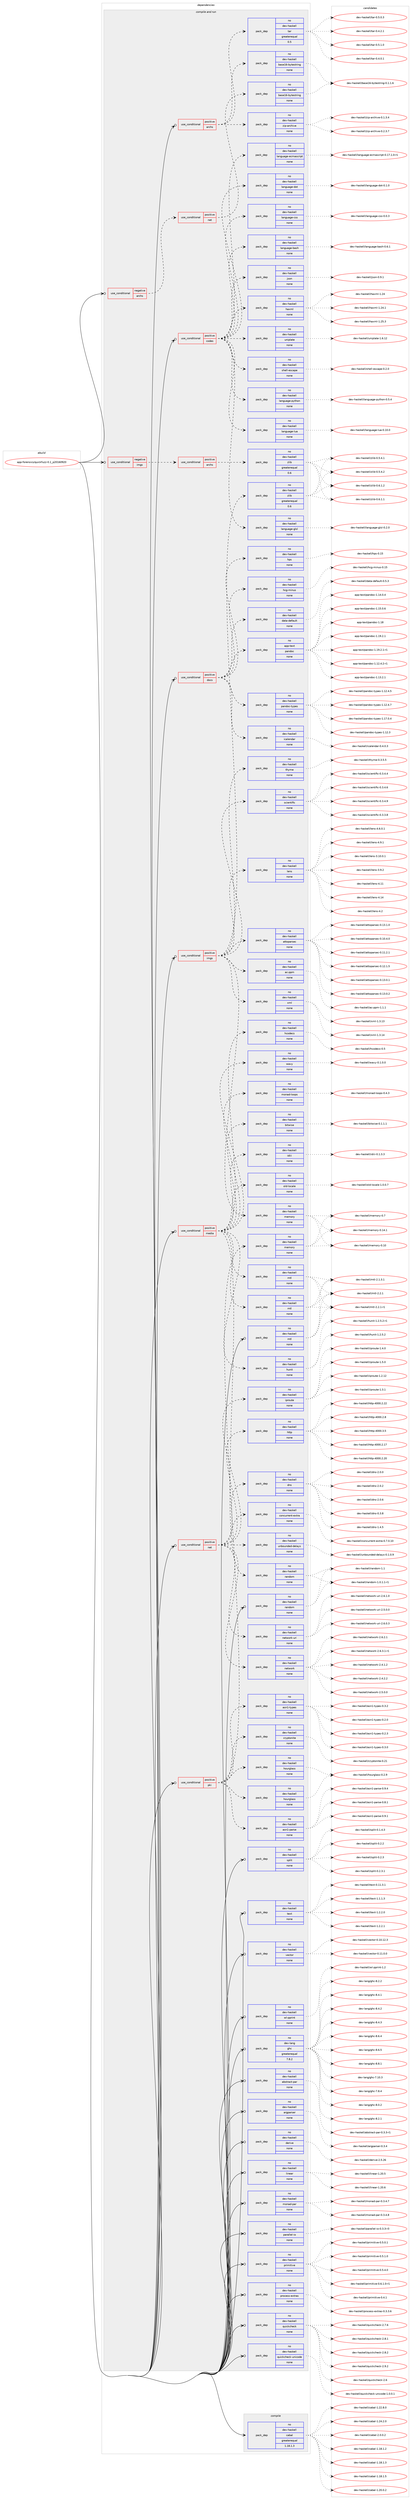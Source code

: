 digraph prolog {

# *************
# Graph options
# *************

newrank=true;
concentrate=true;
compound=true;
graph [rankdir=LR,fontname=Helvetica,fontsize=10,ranksep=1.5];#, ranksep=2.5, nodesep=0.2];
edge  [arrowhead=vee];
node  [fontname=Helvetica,fontsize=10];

# **********
# The ebuild
# **********

subgraph cluster_leftcol {
color=gray;
rank=same;
label=<<i>ebuild</i>>;
id [label="app-forensics/quickfuzz-0.1_p20160920", color=red, width=4, href="../app-forensics/quickfuzz-0.1_p20160920.svg"];
}

# ****************
# The dependencies
# ****************

subgraph cluster_midcol {
color=gray;
label=<<i>dependencies</i>>;
subgraph cluster_compile {
fillcolor="#eeeeee";
style=filled;
label=<<i>compile</i>>;
subgraph pack366742 {
dependency493715 [label=<<TABLE BORDER="0" CELLBORDER="1" CELLSPACING="0" CELLPADDING="4" WIDTH="220"><TR><TD ROWSPAN="6" CELLPADDING="30">pack_dep</TD></TR><TR><TD WIDTH="110">no</TD></TR><TR><TD>dev-haskell</TD></TR><TR><TD>cabal</TD></TR><TR><TD>greaterequal</TD></TR><TR><TD>1.18.1.3</TD></TR></TABLE>>, shape=none, color=blue];
}
id:e -> dependency493715:w [weight=20,style="solid",arrowhead="vee"];
}
subgraph cluster_compileandrun {
fillcolor="#eeeeee";
style=filled;
label=<<i>compile and run</i>>;
subgraph cond118085 {
dependency493716 [label=<<TABLE BORDER="0" CELLBORDER="1" CELLSPACING="0" CELLPADDING="4"><TR><TD ROWSPAN="3" CELLPADDING="10">use_conditional</TD></TR><TR><TD>negative</TD></TR><TR><TD>archs</TD></TR></TABLE>>, shape=none, color=red];
subgraph cond118086 {
dependency493717 [label=<<TABLE BORDER="0" CELLBORDER="1" CELLSPACING="0" CELLPADDING="4"><TR><TD ROWSPAN="3" CELLPADDING="10">use_conditional</TD></TR><TR><TD>positive</TD></TR><TR><TD>net</TD></TR></TABLE>>, shape=none, color=red];
subgraph pack366743 {
dependency493718 [label=<<TABLE BORDER="0" CELLBORDER="1" CELLSPACING="0" CELLPADDING="4" WIDTH="220"><TR><TD ROWSPAN="6" CELLPADDING="30">pack_dep</TD></TR><TR><TD WIDTH="110">no</TD></TR><TR><TD>dev-haskell</TD></TR><TR><TD>base16-bytestring</TD></TR><TR><TD>none</TD></TR><TR><TD></TD></TR></TABLE>>, shape=none, color=blue];
}
dependency493717:e -> dependency493718:w [weight=20,style="dashed",arrowhead="vee"];
}
dependency493716:e -> dependency493717:w [weight=20,style="dashed",arrowhead="vee"];
}
id:e -> dependency493716:w [weight=20,style="solid",arrowhead="odotvee"];
subgraph cond118087 {
dependency493719 [label=<<TABLE BORDER="0" CELLBORDER="1" CELLSPACING="0" CELLPADDING="4"><TR><TD ROWSPAN="3" CELLPADDING="10">use_conditional</TD></TR><TR><TD>negative</TD></TR><TR><TD>imgs</TD></TR></TABLE>>, shape=none, color=red];
subgraph cond118088 {
dependency493720 [label=<<TABLE BORDER="0" CELLBORDER="1" CELLSPACING="0" CELLPADDING="4"><TR><TD ROWSPAN="3" CELLPADDING="10">use_conditional</TD></TR><TR><TD>positive</TD></TR><TR><TD>archs</TD></TR></TABLE>>, shape=none, color=red];
subgraph pack366744 {
dependency493721 [label=<<TABLE BORDER="0" CELLBORDER="1" CELLSPACING="0" CELLPADDING="4" WIDTH="220"><TR><TD ROWSPAN="6" CELLPADDING="30">pack_dep</TD></TR><TR><TD WIDTH="110">no</TD></TR><TR><TD>dev-haskell</TD></TR><TR><TD>zlib</TD></TR><TR><TD>greaterequal</TD></TR><TR><TD>0.6</TD></TR></TABLE>>, shape=none, color=blue];
}
dependency493720:e -> dependency493721:w [weight=20,style="dashed",arrowhead="vee"];
}
dependency493719:e -> dependency493720:w [weight=20,style="dashed",arrowhead="vee"];
}
id:e -> dependency493719:w [weight=20,style="solid",arrowhead="odotvee"];
subgraph cond118089 {
dependency493722 [label=<<TABLE BORDER="0" CELLBORDER="1" CELLSPACING="0" CELLPADDING="4"><TR><TD ROWSPAN="3" CELLPADDING="10">use_conditional</TD></TR><TR><TD>positive</TD></TR><TR><TD>archs</TD></TR></TABLE>>, shape=none, color=red];
subgraph pack366745 {
dependency493723 [label=<<TABLE BORDER="0" CELLBORDER="1" CELLSPACING="0" CELLPADDING="4" WIDTH="220"><TR><TD ROWSPAN="6" CELLPADDING="30">pack_dep</TD></TR><TR><TD WIDTH="110">no</TD></TR><TR><TD>dev-haskell</TD></TR><TR><TD>base16-bytestring</TD></TR><TR><TD>none</TD></TR><TR><TD></TD></TR></TABLE>>, shape=none, color=blue];
}
dependency493722:e -> dependency493723:w [weight=20,style="dashed",arrowhead="vee"];
subgraph pack366746 {
dependency493724 [label=<<TABLE BORDER="0" CELLBORDER="1" CELLSPACING="0" CELLPADDING="4" WIDTH="220"><TR><TD ROWSPAN="6" CELLPADDING="30">pack_dep</TD></TR><TR><TD WIDTH="110">no</TD></TR><TR><TD>dev-haskell</TD></TR><TR><TD>tar</TD></TR><TR><TD>greaterequal</TD></TR><TR><TD>0.5</TD></TR></TABLE>>, shape=none, color=blue];
}
dependency493722:e -> dependency493724:w [weight=20,style="dashed",arrowhead="vee"];
subgraph pack366747 {
dependency493725 [label=<<TABLE BORDER="0" CELLBORDER="1" CELLSPACING="0" CELLPADDING="4" WIDTH="220"><TR><TD ROWSPAN="6" CELLPADDING="30">pack_dep</TD></TR><TR><TD WIDTH="110">no</TD></TR><TR><TD>dev-haskell</TD></TR><TR><TD>zip-archive</TD></TR><TR><TD>none</TD></TR><TR><TD></TD></TR></TABLE>>, shape=none, color=blue];
}
dependency493722:e -> dependency493725:w [weight=20,style="dashed",arrowhead="vee"];
}
id:e -> dependency493722:w [weight=20,style="solid",arrowhead="odotvee"];
subgraph cond118090 {
dependency493726 [label=<<TABLE BORDER="0" CELLBORDER="1" CELLSPACING="0" CELLPADDING="4"><TR><TD ROWSPAN="3" CELLPADDING="10">use_conditional</TD></TR><TR><TD>positive</TD></TR><TR><TD>codes</TD></TR></TABLE>>, shape=none, color=red];
subgraph pack366748 {
dependency493727 [label=<<TABLE BORDER="0" CELLBORDER="1" CELLSPACING="0" CELLPADDING="4" WIDTH="220"><TR><TD ROWSPAN="6" CELLPADDING="30">pack_dep</TD></TR><TR><TD WIDTH="110">no</TD></TR><TR><TD>dev-haskell</TD></TR><TR><TD>haxml</TD></TR><TR><TD>none</TD></TR><TR><TD></TD></TR></TABLE>>, shape=none, color=blue];
}
dependency493726:e -> dependency493727:w [weight=20,style="dashed",arrowhead="vee"];
subgraph pack366749 {
dependency493728 [label=<<TABLE BORDER="0" CELLBORDER="1" CELLSPACING="0" CELLPADDING="4" WIDTH="220"><TR><TD ROWSPAN="6" CELLPADDING="30">pack_dep</TD></TR><TR><TD WIDTH="110">no</TD></TR><TR><TD>dev-haskell</TD></TR><TR><TD>json</TD></TR><TR><TD>none</TD></TR><TR><TD></TD></TR></TABLE>>, shape=none, color=blue];
}
dependency493726:e -> dependency493728:w [weight=20,style="dashed",arrowhead="vee"];
subgraph pack366750 {
dependency493729 [label=<<TABLE BORDER="0" CELLBORDER="1" CELLSPACING="0" CELLPADDING="4" WIDTH="220"><TR><TD ROWSPAN="6" CELLPADDING="30">pack_dep</TD></TR><TR><TD WIDTH="110">no</TD></TR><TR><TD>dev-haskell</TD></TR><TR><TD>language-bash</TD></TR><TR><TD>none</TD></TR><TR><TD></TD></TR></TABLE>>, shape=none, color=blue];
}
dependency493726:e -> dependency493729:w [weight=20,style="dashed",arrowhead="vee"];
subgraph pack366751 {
dependency493730 [label=<<TABLE BORDER="0" CELLBORDER="1" CELLSPACING="0" CELLPADDING="4" WIDTH="220"><TR><TD ROWSPAN="6" CELLPADDING="30">pack_dep</TD></TR><TR><TD WIDTH="110">no</TD></TR><TR><TD>dev-haskell</TD></TR><TR><TD>language-css</TD></TR><TR><TD>none</TD></TR><TR><TD></TD></TR></TABLE>>, shape=none, color=blue];
}
dependency493726:e -> dependency493730:w [weight=20,style="dashed",arrowhead="vee"];
subgraph pack366752 {
dependency493731 [label=<<TABLE BORDER="0" CELLBORDER="1" CELLSPACING="0" CELLPADDING="4" WIDTH="220"><TR><TD ROWSPAN="6" CELLPADDING="30">pack_dep</TD></TR><TR><TD WIDTH="110">no</TD></TR><TR><TD>dev-haskell</TD></TR><TR><TD>language-dot</TD></TR><TR><TD>none</TD></TR><TR><TD></TD></TR></TABLE>>, shape=none, color=blue];
}
dependency493726:e -> dependency493731:w [weight=20,style="dashed",arrowhead="vee"];
subgraph pack366753 {
dependency493732 [label=<<TABLE BORDER="0" CELLBORDER="1" CELLSPACING="0" CELLPADDING="4" WIDTH="220"><TR><TD ROWSPAN="6" CELLPADDING="30">pack_dep</TD></TR><TR><TD WIDTH="110">no</TD></TR><TR><TD>dev-haskell</TD></TR><TR><TD>language-ecmascript</TD></TR><TR><TD>none</TD></TR><TR><TD></TD></TR></TABLE>>, shape=none, color=blue];
}
dependency493726:e -> dependency493732:w [weight=20,style="dashed",arrowhead="vee"];
subgraph pack366754 {
dependency493733 [label=<<TABLE BORDER="0" CELLBORDER="1" CELLSPACING="0" CELLPADDING="4" WIDTH="220"><TR><TD ROWSPAN="6" CELLPADDING="30">pack_dep</TD></TR><TR><TD WIDTH="110">no</TD></TR><TR><TD>dev-haskell</TD></TR><TR><TD>language-glsl</TD></TR><TR><TD>none</TD></TR><TR><TD></TD></TR></TABLE>>, shape=none, color=blue];
}
dependency493726:e -> dependency493733:w [weight=20,style="dashed",arrowhead="vee"];
subgraph pack366755 {
dependency493734 [label=<<TABLE BORDER="0" CELLBORDER="1" CELLSPACING="0" CELLPADDING="4" WIDTH="220"><TR><TD ROWSPAN="6" CELLPADDING="30">pack_dep</TD></TR><TR><TD WIDTH="110">no</TD></TR><TR><TD>dev-haskell</TD></TR><TR><TD>language-lua</TD></TR><TR><TD>none</TD></TR><TR><TD></TD></TR></TABLE>>, shape=none, color=blue];
}
dependency493726:e -> dependency493734:w [weight=20,style="dashed",arrowhead="vee"];
subgraph pack366756 {
dependency493735 [label=<<TABLE BORDER="0" CELLBORDER="1" CELLSPACING="0" CELLPADDING="4" WIDTH="220"><TR><TD ROWSPAN="6" CELLPADDING="30">pack_dep</TD></TR><TR><TD WIDTH="110">no</TD></TR><TR><TD>dev-haskell</TD></TR><TR><TD>language-python</TD></TR><TR><TD>none</TD></TR><TR><TD></TD></TR></TABLE>>, shape=none, color=blue];
}
dependency493726:e -> dependency493735:w [weight=20,style="dashed",arrowhead="vee"];
subgraph pack366757 {
dependency493736 [label=<<TABLE BORDER="0" CELLBORDER="1" CELLSPACING="0" CELLPADDING="4" WIDTH="220"><TR><TD ROWSPAN="6" CELLPADDING="30">pack_dep</TD></TR><TR><TD WIDTH="110">no</TD></TR><TR><TD>dev-haskell</TD></TR><TR><TD>shell-escape</TD></TR><TR><TD>none</TD></TR><TR><TD></TD></TR></TABLE>>, shape=none, color=blue];
}
dependency493726:e -> dependency493736:w [weight=20,style="dashed",arrowhead="vee"];
subgraph pack366758 {
dependency493737 [label=<<TABLE BORDER="0" CELLBORDER="1" CELLSPACING="0" CELLPADDING="4" WIDTH="220"><TR><TD ROWSPAN="6" CELLPADDING="30">pack_dep</TD></TR><TR><TD WIDTH="110">no</TD></TR><TR><TD>dev-haskell</TD></TR><TR><TD>uniplate</TD></TR><TR><TD>none</TD></TR><TR><TD></TD></TR></TABLE>>, shape=none, color=blue];
}
dependency493726:e -> dependency493737:w [weight=20,style="dashed",arrowhead="vee"];
}
id:e -> dependency493726:w [weight=20,style="solid",arrowhead="odotvee"];
subgraph cond118091 {
dependency493738 [label=<<TABLE BORDER="0" CELLBORDER="1" CELLSPACING="0" CELLPADDING="4"><TR><TD ROWSPAN="3" CELLPADDING="10">use_conditional</TD></TR><TR><TD>positive</TD></TR><TR><TD>docs</TD></TR></TABLE>>, shape=none, color=red];
subgraph pack366759 {
dependency493739 [label=<<TABLE BORDER="0" CELLBORDER="1" CELLSPACING="0" CELLPADDING="4" WIDTH="220"><TR><TD ROWSPAN="6" CELLPADDING="30">pack_dep</TD></TR><TR><TD WIDTH="110">no</TD></TR><TR><TD>app-text</TD></TR><TR><TD>pandoc</TD></TR><TR><TD>none</TD></TR><TR><TD></TD></TR></TABLE>>, shape=none, color=blue];
}
dependency493738:e -> dependency493739:w [weight=20,style="dashed",arrowhead="vee"];
subgraph pack366760 {
dependency493740 [label=<<TABLE BORDER="0" CELLBORDER="1" CELLSPACING="0" CELLPADDING="4" WIDTH="220"><TR><TD ROWSPAN="6" CELLPADDING="30">pack_dep</TD></TR><TR><TD WIDTH="110">no</TD></TR><TR><TD>dev-haskell</TD></TR><TR><TD>data-default</TD></TR><TR><TD>none</TD></TR><TR><TD></TD></TR></TABLE>>, shape=none, color=blue];
}
dependency493738:e -> dependency493740:w [weight=20,style="dashed",arrowhead="vee"];
subgraph pack366761 {
dependency493741 [label=<<TABLE BORDER="0" CELLBORDER="1" CELLSPACING="0" CELLPADDING="4" WIDTH="220"><TR><TD ROWSPAN="6" CELLPADDING="30">pack_dep</TD></TR><TR><TD WIDTH="110">no</TD></TR><TR><TD>dev-haskell</TD></TR><TR><TD>hcg-minus</TD></TR><TR><TD>none</TD></TR><TR><TD></TD></TR></TABLE>>, shape=none, color=blue];
}
dependency493738:e -> dependency493741:w [weight=20,style="dashed",arrowhead="vee"];
subgraph pack366762 {
dependency493742 [label=<<TABLE BORDER="0" CELLBORDER="1" CELLSPACING="0" CELLPADDING="4" WIDTH="220"><TR><TD ROWSPAN="6" CELLPADDING="30">pack_dep</TD></TR><TR><TD WIDTH="110">no</TD></TR><TR><TD>dev-haskell</TD></TR><TR><TD>hps</TD></TR><TR><TD>none</TD></TR><TR><TD></TD></TR></TABLE>>, shape=none, color=blue];
}
dependency493738:e -> dependency493742:w [weight=20,style="dashed",arrowhead="vee"];
subgraph pack366763 {
dependency493743 [label=<<TABLE BORDER="0" CELLBORDER="1" CELLSPACING="0" CELLPADDING="4" WIDTH="220"><TR><TD ROWSPAN="6" CELLPADDING="30">pack_dep</TD></TR><TR><TD WIDTH="110">no</TD></TR><TR><TD>dev-haskell</TD></TR><TR><TD>icalendar</TD></TR><TR><TD>none</TD></TR><TR><TD></TD></TR></TABLE>>, shape=none, color=blue];
}
dependency493738:e -> dependency493743:w [weight=20,style="dashed",arrowhead="vee"];
subgraph pack366764 {
dependency493744 [label=<<TABLE BORDER="0" CELLBORDER="1" CELLSPACING="0" CELLPADDING="4" WIDTH="220"><TR><TD ROWSPAN="6" CELLPADDING="30">pack_dep</TD></TR><TR><TD WIDTH="110">no</TD></TR><TR><TD>dev-haskell</TD></TR><TR><TD>pandoc-types</TD></TR><TR><TD>none</TD></TR><TR><TD></TD></TR></TABLE>>, shape=none, color=blue];
}
dependency493738:e -> dependency493744:w [weight=20,style="dashed",arrowhead="vee"];
}
id:e -> dependency493738:w [weight=20,style="solid",arrowhead="odotvee"];
subgraph cond118092 {
dependency493745 [label=<<TABLE BORDER="0" CELLBORDER="1" CELLSPACING="0" CELLPADDING="4"><TR><TD ROWSPAN="3" CELLPADDING="10">use_conditional</TD></TR><TR><TD>positive</TD></TR><TR><TD>imgs</TD></TR></TABLE>>, shape=none, color=red];
subgraph pack366765 {
dependency493746 [label=<<TABLE BORDER="0" CELLBORDER="1" CELLSPACING="0" CELLPADDING="4" WIDTH="220"><TR><TD ROWSPAN="6" CELLPADDING="30">pack_dep</TD></TR><TR><TD WIDTH="110">no</TD></TR><TR><TD>dev-haskell</TD></TR><TR><TD>ac-ppm</TD></TR><TR><TD>none</TD></TR><TR><TD></TD></TR></TABLE>>, shape=none, color=blue];
}
dependency493745:e -> dependency493746:w [weight=20,style="dashed",arrowhead="vee"];
subgraph pack366766 {
dependency493747 [label=<<TABLE BORDER="0" CELLBORDER="1" CELLSPACING="0" CELLPADDING="4" WIDTH="220"><TR><TD ROWSPAN="6" CELLPADDING="30">pack_dep</TD></TR><TR><TD WIDTH="110">no</TD></TR><TR><TD>dev-haskell</TD></TR><TR><TD>memory</TD></TR><TR><TD>none</TD></TR><TR><TD></TD></TR></TABLE>>, shape=none, color=blue];
}
dependency493745:e -> dependency493747:w [weight=20,style="dashed",arrowhead="vee"];
subgraph pack366767 {
dependency493748 [label=<<TABLE BORDER="0" CELLBORDER="1" CELLSPACING="0" CELLPADDING="4" WIDTH="220"><TR><TD ROWSPAN="6" CELLPADDING="30">pack_dep</TD></TR><TR><TD WIDTH="110">no</TD></TR><TR><TD>dev-haskell</TD></TR><TR><TD>attoparsec</TD></TR><TR><TD>none</TD></TR><TR><TD></TD></TR></TABLE>>, shape=none, color=blue];
}
dependency493745:e -> dependency493748:w [weight=20,style="dashed",arrowhead="vee"];
subgraph pack366768 {
dependency493749 [label=<<TABLE BORDER="0" CELLBORDER="1" CELLSPACING="0" CELLPADDING="4" WIDTH="220"><TR><TD ROWSPAN="6" CELLPADDING="30">pack_dep</TD></TR><TR><TD WIDTH="110">no</TD></TR><TR><TD>dev-haskell</TD></TR><TR><TD>lens</TD></TR><TR><TD>none</TD></TR><TR><TD></TD></TR></TABLE>>, shape=none, color=blue];
}
dependency493745:e -> dependency493749:w [weight=20,style="dashed",arrowhead="vee"];
subgraph pack366769 {
dependency493750 [label=<<TABLE BORDER="0" CELLBORDER="1" CELLSPACING="0" CELLPADDING="4" WIDTH="220"><TR><TD ROWSPAN="6" CELLPADDING="30">pack_dep</TD></TR><TR><TD WIDTH="110">no</TD></TR><TR><TD>dev-haskell</TD></TR><TR><TD>scientific</TD></TR><TR><TD>none</TD></TR><TR><TD></TD></TR></TABLE>>, shape=none, color=blue];
}
dependency493745:e -> dependency493750:w [weight=20,style="dashed",arrowhead="vee"];
subgraph pack366770 {
dependency493751 [label=<<TABLE BORDER="0" CELLBORDER="1" CELLSPACING="0" CELLPADDING="4" WIDTH="220"><TR><TD ROWSPAN="6" CELLPADDING="30">pack_dep</TD></TR><TR><TD WIDTH="110">no</TD></TR><TR><TD>dev-haskell</TD></TR><TR><TD>thyme</TD></TR><TR><TD>none</TD></TR><TR><TD></TD></TR></TABLE>>, shape=none, color=blue];
}
dependency493745:e -> dependency493751:w [weight=20,style="dashed",arrowhead="vee"];
subgraph pack366771 {
dependency493752 [label=<<TABLE BORDER="0" CELLBORDER="1" CELLSPACING="0" CELLPADDING="4" WIDTH="220"><TR><TD ROWSPAN="6" CELLPADDING="30">pack_dep</TD></TR><TR><TD WIDTH="110">no</TD></TR><TR><TD>dev-haskell</TD></TR><TR><TD>xml</TD></TR><TR><TD>none</TD></TR><TR><TD></TD></TR></TABLE>>, shape=none, color=blue];
}
dependency493745:e -> dependency493752:w [weight=20,style="dashed",arrowhead="vee"];
subgraph pack366772 {
dependency493753 [label=<<TABLE BORDER="0" CELLBORDER="1" CELLSPACING="0" CELLPADDING="4" WIDTH="220"><TR><TD ROWSPAN="6" CELLPADDING="30">pack_dep</TD></TR><TR><TD WIDTH="110">no</TD></TR><TR><TD>dev-haskell</TD></TR><TR><TD>zlib</TD></TR><TR><TD>greaterequal</TD></TR><TR><TD>0.6</TD></TR></TABLE>>, shape=none, color=blue];
}
dependency493745:e -> dependency493753:w [weight=20,style="dashed",arrowhead="vee"];
}
id:e -> dependency493745:w [weight=20,style="solid",arrowhead="odotvee"];
subgraph cond118093 {
dependency493754 [label=<<TABLE BORDER="0" CELLBORDER="1" CELLSPACING="0" CELLPADDING="4"><TR><TD ROWSPAN="3" CELLPADDING="10">use_conditional</TD></TR><TR><TD>positive</TD></TR><TR><TD>media</TD></TR></TABLE>>, shape=none, color=red];
subgraph pack366773 {
dependency493755 [label=<<TABLE BORDER="0" CELLBORDER="1" CELLSPACING="0" CELLPADDING="4" WIDTH="220"><TR><TD ROWSPAN="6" CELLPADDING="30">pack_dep</TD></TR><TR><TD WIDTH="110">no</TD></TR><TR><TD>dev-haskell</TD></TR><TR><TD>hcodecs</TD></TR><TR><TD>none</TD></TR><TR><TD></TD></TR></TABLE>>, shape=none, color=blue];
}
dependency493754:e -> dependency493755:w [weight=20,style="dashed",arrowhead="vee"];
subgraph pack366774 {
dependency493756 [label=<<TABLE BORDER="0" CELLBORDER="1" CELLSPACING="0" CELLPADDING="4" WIDTH="220"><TR><TD ROWSPAN="6" CELLPADDING="30">pack_dep</TD></TR><TR><TD WIDTH="110">no</TD></TR><TR><TD>dev-haskell</TD></TR><TR><TD>hunit</TD></TR><TR><TD>none</TD></TR><TR><TD></TD></TR></TABLE>>, shape=none, color=blue];
}
dependency493754:e -> dependency493756:w [weight=20,style="dashed",arrowhead="vee"];
subgraph pack366775 {
dependency493757 [label=<<TABLE BORDER="0" CELLBORDER="1" CELLSPACING="0" CELLPADDING="4" WIDTH="220"><TR><TD ROWSPAN="6" CELLPADDING="30">pack_dep</TD></TR><TR><TD WIDTH="110">no</TD></TR><TR><TD>dev-haskell</TD></TR><TR><TD>mtl</TD></TR><TR><TD>none</TD></TR><TR><TD></TD></TR></TABLE>>, shape=none, color=blue];
}
dependency493754:e -> dependency493757:w [weight=20,style="dashed",arrowhead="vee"];
subgraph pack366776 {
dependency493758 [label=<<TABLE BORDER="0" CELLBORDER="1" CELLSPACING="0" CELLPADDING="4" WIDTH="220"><TR><TD ROWSPAN="6" CELLPADDING="30">pack_dep</TD></TR><TR><TD WIDTH="110">no</TD></TR><TR><TD>dev-haskell</TD></TR><TR><TD>old-locale</TD></TR><TR><TD>none</TD></TR><TR><TD></TD></TR></TABLE>>, shape=none, color=blue];
}
dependency493754:e -> dependency493758:w [weight=20,style="dashed",arrowhead="vee"];
subgraph pack366777 {
dependency493759 [label=<<TABLE BORDER="0" CELLBORDER="1" CELLSPACING="0" CELLPADDING="4" WIDTH="220"><TR><TD ROWSPAN="6" CELLPADDING="30">pack_dep</TD></TR><TR><TD WIDTH="110">no</TD></TR><TR><TD>dev-haskell</TD></TR><TR><TD>random</TD></TR><TR><TD>none</TD></TR><TR><TD></TD></TR></TABLE>>, shape=none, color=blue];
}
dependency493754:e -> dependency493759:w [weight=20,style="dashed",arrowhead="vee"];
subgraph pack366778 {
dependency493760 [label=<<TABLE BORDER="0" CELLBORDER="1" CELLSPACING="0" CELLPADDING="4" WIDTH="220"><TR><TD ROWSPAN="6" CELLPADDING="30">pack_dep</TD></TR><TR><TD WIDTH="110">no</TD></TR><TR><TD>dev-haskell</TD></TR><TR><TD>idiii</TD></TR><TR><TD>none</TD></TR><TR><TD></TD></TR></TABLE>>, shape=none, color=blue];
}
dependency493754:e -> dependency493760:w [weight=20,style="dashed",arrowhead="vee"];
subgraph pack366779 {
dependency493761 [label=<<TABLE BORDER="0" CELLBORDER="1" CELLSPACING="0" CELLPADDING="4" WIDTH="220"><TR><TD ROWSPAN="6" CELLPADDING="30">pack_dep</TD></TR><TR><TD WIDTH="110">no</TD></TR><TR><TD>dev-haskell</TD></TR><TR><TD>bitwise</TD></TR><TR><TD>none</TD></TR><TR><TD></TD></TR></TABLE>>, shape=none, color=blue];
}
dependency493754:e -> dependency493761:w [weight=20,style="dashed",arrowhead="vee"];
subgraph pack366780 {
dependency493762 [label=<<TABLE BORDER="0" CELLBORDER="1" CELLSPACING="0" CELLPADDING="4" WIDTH="220"><TR><TD ROWSPAN="6" CELLPADDING="30">pack_dep</TD></TR><TR><TD WIDTH="110">no</TD></TR><TR><TD>dev-haskell</TD></TR><TR><TD>monad-loops</TD></TR><TR><TD>none</TD></TR><TR><TD></TD></TR></TABLE>>, shape=none, color=blue];
}
dependency493754:e -> dependency493762:w [weight=20,style="dashed",arrowhead="vee"];
subgraph pack366781 {
dependency493763 [label=<<TABLE BORDER="0" CELLBORDER="1" CELLSPACING="0" CELLPADDING="4" WIDTH="220"><TR><TD ROWSPAN="6" CELLPADDING="30">pack_dep</TD></TR><TR><TD WIDTH="110">no</TD></TR><TR><TD>dev-haskell</TD></TR><TR><TD>mtl</TD></TR><TR><TD>none</TD></TR><TR><TD></TD></TR></TABLE>>, shape=none, color=blue];
}
dependency493754:e -> dependency493763:w [weight=20,style="dashed",arrowhead="vee"];
subgraph pack366782 {
dependency493764 [label=<<TABLE BORDER="0" CELLBORDER="1" CELLSPACING="0" CELLPADDING="4" WIDTH="220"><TR><TD ROWSPAN="6" CELLPADDING="30">pack_dep</TD></TR><TR><TD WIDTH="110">no</TD></TR><TR><TD>dev-haskell</TD></TR><TR><TD>wavy</TD></TR><TR><TD>none</TD></TR><TR><TD></TD></TR></TABLE>>, shape=none, color=blue];
}
dependency493754:e -> dependency493764:w [weight=20,style="dashed",arrowhead="vee"];
}
id:e -> dependency493754:w [weight=20,style="solid",arrowhead="odotvee"];
subgraph cond118094 {
dependency493765 [label=<<TABLE BORDER="0" CELLBORDER="1" CELLSPACING="0" CELLPADDING="4"><TR><TD ROWSPAN="3" CELLPADDING="10">use_conditional</TD></TR><TR><TD>positive</TD></TR><TR><TD>net</TD></TR></TABLE>>, shape=none, color=red];
subgraph pack366783 {
dependency493766 [label=<<TABLE BORDER="0" CELLBORDER="1" CELLSPACING="0" CELLPADDING="4" WIDTH="220"><TR><TD ROWSPAN="6" CELLPADDING="30">pack_dep</TD></TR><TR><TD WIDTH="110">no</TD></TR><TR><TD>dev-haskell</TD></TR><TR><TD>concurrent-extra</TD></TR><TR><TD>none</TD></TR><TR><TD></TD></TR></TABLE>>, shape=none, color=blue];
}
dependency493765:e -> dependency493766:w [weight=20,style="dashed",arrowhead="vee"];
subgraph pack366784 {
dependency493767 [label=<<TABLE BORDER="0" CELLBORDER="1" CELLSPACING="0" CELLPADDING="4" WIDTH="220"><TR><TD ROWSPAN="6" CELLPADDING="30">pack_dep</TD></TR><TR><TD WIDTH="110">no</TD></TR><TR><TD>dev-haskell</TD></TR><TR><TD>dns</TD></TR><TR><TD>none</TD></TR><TR><TD></TD></TR></TABLE>>, shape=none, color=blue];
}
dependency493765:e -> dependency493767:w [weight=20,style="dashed",arrowhead="vee"];
subgraph pack366785 {
dependency493768 [label=<<TABLE BORDER="0" CELLBORDER="1" CELLSPACING="0" CELLPADDING="4" WIDTH="220"><TR><TD ROWSPAN="6" CELLPADDING="30">pack_dep</TD></TR><TR><TD WIDTH="110">no</TD></TR><TR><TD>dev-haskell</TD></TR><TR><TD>http</TD></TR><TR><TD>none</TD></TR><TR><TD></TD></TR></TABLE>>, shape=none, color=blue];
}
dependency493765:e -> dependency493768:w [weight=20,style="dashed",arrowhead="vee"];
subgraph pack366786 {
dependency493769 [label=<<TABLE BORDER="0" CELLBORDER="1" CELLSPACING="0" CELLPADDING="4" WIDTH="220"><TR><TD ROWSPAN="6" CELLPADDING="30">pack_dep</TD></TR><TR><TD WIDTH="110">no</TD></TR><TR><TD>dev-haskell</TD></TR><TR><TD>iproute</TD></TR><TR><TD>none</TD></TR><TR><TD></TD></TR></TABLE>>, shape=none, color=blue];
}
dependency493765:e -> dependency493769:w [weight=20,style="dashed",arrowhead="vee"];
subgraph pack366787 {
dependency493770 [label=<<TABLE BORDER="0" CELLBORDER="1" CELLSPACING="0" CELLPADDING="4" WIDTH="220"><TR><TD ROWSPAN="6" CELLPADDING="30">pack_dep</TD></TR><TR><TD WIDTH="110">no</TD></TR><TR><TD>dev-haskell</TD></TR><TR><TD>network</TD></TR><TR><TD>none</TD></TR><TR><TD></TD></TR></TABLE>>, shape=none, color=blue];
}
dependency493765:e -> dependency493770:w [weight=20,style="dashed",arrowhead="vee"];
subgraph pack366788 {
dependency493771 [label=<<TABLE BORDER="0" CELLBORDER="1" CELLSPACING="0" CELLPADDING="4" WIDTH="220"><TR><TD ROWSPAN="6" CELLPADDING="30">pack_dep</TD></TR><TR><TD WIDTH="110">no</TD></TR><TR><TD>dev-haskell</TD></TR><TR><TD>network-uri</TD></TR><TR><TD>none</TD></TR><TR><TD></TD></TR></TABLE>>, shape=none, color=blue];
}
dependency493765:e -> dependency493771:w [weight=20,style="dashed",arrowhead="vee"];
subgraph pack366789 {
dependency493772 [label=<<TABLE BORDER="0" CELLBORDER="1" CELLSPACING="0" CELLPADDING="4" WIDTH="220"><TR><TD ROWSPAN="6" CELLPADDING="30">pack_dep</TD></TR><TR><TD WIDTH="110">no</TD></TR><TR><TD>dev-haskell</TD></TR><TR><TD>unbounded-delays</TD></TR><TR><TD>none</TD></TR><TR><TD></TD></TR></TABLE>>, shape=none, color=blue];
}
dependency493765:e -> dependency493772:w [weight=20,style="dashed",arrowhead="vee"];
}
id:e -> dependency493765:w [weight=20,style="solid",arrowhead="odotvee"];
subgraph cond118095 {
dependency493773 [label=<<TABLE BORDER="0" CELLBORDER="1" CELLSPACING="0" CELLPADDING="4"><TR><TD ROWSPAN="3" CELLPADDING="10">use_conditional</TD></TR><TR><TD>positive</TD></TR><TR><TD>pki</TD></TR></TABLE>>, shape=none, color=red];
subgraph pack366790 {
dependency493774 [label=<<TABLE BORDER="0" CELLBORDER="1" CELLSPACING="0" CELLPADDING="4" WIDTH="220"><TR><TD ROWSPAN="6" CELLPADDING="30">pack_dep</TD></TR><TR><TD WIDTH="110">no</TD></TR><TR><TD>dev-haskell</TD></TR><TR><TD>hourglass</TD></TR><TR><TD>none</TD></TR><TR><TD></TD></TR></TABLE>>, shape=none, color=blue];
}
dependency493773:e -> dependency493774:w [weight=20,style="dashed",arrowhead="vee"];
subgraph pack366791 {
dependency493775 [label=<<TABLE BORDER="0" CELLBORDER="1" CELLSPACING="0" CELLPADDING="4" WIDTH="220"><TR><TD ROWSPAN="6" CELLPADDING="30">pack_dep</TD></TR><TR><TD WIDTH="110">no</TD></TR><TR><TD>dev-haskell</TD></TR><TR><TD>asn1-types</TD></TR><TR><TD>none</TD></TR><TR><TD></TD></TR></TABLE>>, shape=none, color=blue];
}
dependency493773:e -> dependency493775:w [weight=20,style="dashed",arrowhead="vee"];
subgraph pack366792 {
dependency493776 [label=<<TABLE BORDER="0" CELLBORDER="1" CELLSPACING="0" CELLPADDING="4" WIDTH="220"><TR><TD ROWSPAN="6" CELLPADDING="30">pack_dep</TD></TR><TR><TD WIDTH="110">no</TD></TR><TR><TD>dev-haskell</TD></TR><TR><TD>asn1-parse</TD></TR><TR><TD>none</TD></TR><TR><TD></TD></TR></TABLE>>, shape=none, color=blue];
}
dependency493773:e -> dependency493776:w [weight=20,style="dashed",arrowhead="vee"];
subgraph pack366793 {
dependency493777 [label=<<TABLE BORDER="0" CELLBORDER="1" CELLSPACING="0" CELLPADDING="4" WIDTH="220"><TR><TD ROWSPAN="6" CELLPADDING="30">pack_dep</TD></TR><TR><TD WIDTH="110">no</TD></TR><TR><TD>dev-haskell</TD></TR><TR><TD>cryptonite</TD></TR><TR><TD>none</TD></TR><TR><TD></TD></TR></TABLE>>, shape=none, color=blue];
}
dependency493773:e -> dependency493777:w [weight=20,style="dashed",arrowhead="vee"];
subgraph pack366794 {
dependency493778 [label=<<TABLE BORDER="0" CELLBORDER="1" CELLSPACING="0" CELLPADDING="4" WIDTH="220"><TR><TD ROWSPAN="6" CELLPADDING="30">pack_dep</TD></TR><TR><TD WIDTH="110">no</TD></TR><TR><TD>dev-haskell</TD></TR><TR><TD>hourglass</TD></TR><TR><TD>none</TD></TR><TR><TD></TD></TR></TABLE>>, shape=none, color=blue];
}
dependency493773:e -> dependency493778:w [weight=20,style="dashed",arrowhead="vee"];
subgraph pack366795 {
dependency493779 [label=<<TABLE BORDER="0" CELLBORDER="1" CELLSPACING="0" CELLPADDING="4" WIDTH="220"><TR><TD ROWSPAN="6" CELLPADDING="30">pack_dep</TD></TR><TR><TD WIDTH="110">no</TD></TR><TR><TD>dev-haskell</TD></TR><TR><TD>memory</TD></TR><TR><TD>none</TD></TR><TR><TD></TD></TR></TABLE>>, shape=none, color=blue];
}
dependency493773:e -> dependency493779:w [weight=20,style="dashed",arrowhead="vee"];
}
id:e -> dependency493773:w [weight=20,style="solid",arrowhead="odotvee"];
subgraph pack366796 {
dependency493780 [label=<<TABLE BORDER="0" CELLBORDER="1" CELLSPACING="0" CELLPADDING="4" WIDTH="220"><TR><TD ROWSPAN="6" CELLPADDING="30">pack_dep</TD></TR><TR><TD WIDTH="110">no</TD></TR><TR><TD>dev-haskell</TD></TR><TR><TD>abstract-par</TD></TR><TR><TD>none</TD></TR><TR><TD></TD></TR></TABLE>>, shape=none, color=blue];
}
id:e -> dependency493780:w [weight=20,style="solid",arrowhead="odotvee"];
subgraph pack366797 {
dependency493781 [label=<<TABLE BORDER="0" CELLBORDER="1" CELLSPACING="0" CELLPADDING="4" WIDTH="220"><TR><TD ROWSPAN="6" CELLPADDING="30">pack_dep</TD></TR><TR><TD WIDTH="110">no</TD></TR><TR><TD>dev-haskell</TD></TR><TR><TD>argparser</TD></TR><TR><TD>none</TD></TR><TR><TD></TD></TR></TABLE>>, shape=none, color=blue];
}
id:e -> dependency493781:w [weight=20,style="solid",arrowhead="odotvee"];
subgraph pack366798 {
dependency493782 [label=<<TABLE BORDER="0" CELLBORDER="1" CELLSPACING="0" CELLPADDING="4" WIDTH="220"><TR><TD ROWSPAN="6" CELLPADDING="30">pack_dep</TD></TR><TR><TD WIDTH="110">no</TD></TR><TR><TD>dev-haskell</TD></TR><TR><TD>derive</TD></TR><TR><TD>none</TD></TR><TR><TD></TD></TR></TABLE>>, shape=none, color=blue];
}
id:e -> dependency493782:w [weight=20,style="solid",arrowhead="odotvee"];
subgraph pack366799 {
dependency493783 [label=<<TABLE BORDER="0" CELLBORDER="1" CELLSPACING="0" CELLPADDING="4" WIDTH="220"><TR><TD ROWSPAN="6" CELLPADDING="30">pack_dep</TD></TR><TR><TD WIDTH="110">no</TD></TR><TR><TD>dev-haskell</TD></TR><TR><TD>linear</TD></TR><TR><TD>none</TD></TR><TR><TD></TD></TR></TABLE>>, shape=none, color=blue];
}
id:e -> dependency493783:w [weight=20,style="solid",arrowhead="odotvee"];
subgraph pack366800 {
dependency493784 [label=<<TABLE BORDER="0" CELLBORDER="1" CELLSPACING="0" CELLPADDING="4" WIDTH="220"><TR><TD ROWSPAN="6" CELLPADDING="30">pack_dep</TD></TR><TR><TD WIDTH="110">no</TD></TR><TR><TD>dev-haskell</TD></TR><TR><TD>monad-par</TD></TR><TR><TD>none</TD></TR><TR><TD></TD></TR></TABLE>>, shape=none, color=blue];
}
id:e -> dependency493784:w [weight=20,style="solid",arrowhead="odotvee"];
subgraph pack366801 {
dependency493785 [label=<<TABLE BORDER="0" CELLBORDER="1" CELLSPACING="0" CELLPADDING="4" WIDTH="220"><TR><TD ROWSPAN="6" CELLPADDING="30">pack_dep</TD></TR><TR><TD WIDTH="110">no</TD></TR><TR><TD>dev-haskell</TD></TR><TR><TD>mtl</TD></TR><TR><TD>none</TD></TR><TR><TD></TD></TR></TABLE>>, shape=none, color=blue];
}
id:e -> dependency493785:w [weight=20,style="solid",arrowhead="odotvee"];
subgraph pack366802 {
dependency493786 [label=<<TABLE BORDER="0" CELLBORDER="1" CELLSPACING="0" CELLPADDING="4" WIDTH="220"><TR><TD ROWSPAN="6" CELLPADDING="30">pack_dep</TD></TR><TR><TD WIDTH="110">no</TD></TR><TR><TD>dev-haskell</TD></TR><TR><TD>parallel-io</TD></TR><TR><TD>none</TD></TR><TR><TD></TD></TR></TABLE>>, shape=none, color=blue];
}
id:e -> dependency493786:w [weight=20,style="solid",arrowhead="odotvee"];
subgraph pack366803 {
dependency493787 [label=<<TABLE BORDER="0" CELLBORDER="1" CELLSPACING="0" CELLPADDING="4" WIDTH="220"><TR><TD ROWSPAN="6" CELLPADDING="30">pack_dep</TD></TR><TR><TD WIDTH="110">no</TD></TR><TR><TD>dev-haskell</TD></TR><TR><TD>primitive</TD></TR><TR><TD>none</TD></TR><TR><TD></TD></TR></TABLE>>, shape=none, color=blue];
}
id:e -> dependency493787:w [weight=20,style="solid",arrowhead="odotvee"];
subgraph pack366804 {
dependency493788 [label=<<TABLE BORDER="0" CELLBORDER="1" CELLSPACING="0" CELLPADDING="4" WIDTH="220"><TR><TD ROWSPAN="6" CELLPADDING="30">pack_dep</TD></TR><TR><TD WIDTH="110">no</TD></TR><TR><TD>dev-haskell</TD></TR><TR><TD>process-extras</TD></TR><TR><TD>none</TD></TR><TR><TD></TD></TR></TABLE>>, shape=none, color=blue];
}
id:e -> dependency493788:w [weight=20,style="solid",arrowhead="odotvee"];
subgraph pack366805 {
dependency493789 [label=<<TABLE BORDER="0" CELLBORDER="1" CELLSPACING="0" CELLPADDING="4" WIDTH="220"><TR><TD ROWSPAN="6" CELLPADDING="30">pack_dep</TD></TR><TR><TD WIDTH="110">no</TD></TR><TR><TD>dev-haskell</TD></TR><TR><TD>quickcheck</TD></TR><TR><TD>none</TD></TR><TR><TD></TD></TR></TABLE>>, shape=none, color=blue];
}
id:e -> dependency493789:w [weight=20,style="solid",arrowhead="odotvee"];
subgraph pack366806 {
dependency493790 [label=<<TABLE BORDER="0" CELLBORDER="1" CELLSPACING="0" CELLPADDING="4" WIDTH="220"><TR><TD ROWSPAN="6" CELLPADDING="30">pack_dep</TD></TR><TR><TD WIDTH="110">no</TD></TR><TR><TD>dev-haskell</TD></TR><TR><TD>quickcheck-unicode</TD></TR><TR><TD>none</TD></TR><TR><TD></TD></TR></TABLE>>, shape=none, color=blue];
}
id:e -> dependency493790:w [weight=20,style="solid",arrowhead="odotvee"];
subgraph pack366807 {
dependency493791 [label=<<TABLE BORDER="0" CELLBORDER="1" CELLSPACING="0" CELLPADDING="4" WIDTH="220"><TR><TD ROWSPAN="6" CELLPADDING="30">pack_dep</TD></TR><TR><TD WIDTH="110">no</TD></TR><TR><TD>dev-haskell</TD></TR><TR><TD>random</TD></TR><TR><TD>none</TD></TR><TR><TD></TD></TR></TABLE>>, shape=none, color=blue];
}
id:e -> dependency493791:w [weight=20,style="solid",arrowhead="odotvee"];
subgraph pack366808 {
dependency493792 [label=<<TABLE BORDER="0" CELLBORDER="1" CELLSPACING="0" CELLPADDING="4" WIDTH="220"><TR><TD ROWSPAN="6" CELLPADDING="30">pack_dep</TD></TR><TR><TD WIDTH="110">no</TD></TR><TR><TD>dev-haskell</TD></TR><TR><TD>split</TD></TR><TR><TD>none</TD></TR><TR><TD></TD></TR></TABLE>>, shape=none, color=blue];
}
id:e -> dependency493792:w [weight=20,style="solid",arrowhead="odotvee"];
subgraph pack366809 {
dependency493793 [label=<<TABLE BORDER="0" CELLBORDER="1" CELLSPACING="0" CELLPADDING="4" WIDTH="220"><TR><TD ROWSPAN="6" CELLPADDING="30">pack_dep</TD></TR><TR><TD WIDTH="110">no</TD></TR><TR><TD>dev-haskell</TD></TR><TR><TD>text</TD></TR><TR><TD>none</TD></TR><TR><TD></TD></TR></TABLE>>, shape=none, color=blue];
}
id:e -> dependency493793:w [weight=20,style="solid",arrowhead="odotvee"];
subgraph pack366810 {
dependency493794 [label=<<TABLE BORDER="0" CELLBORDER="1" CELLSPACING="0" CELLPADDING="4" WIDTH="220"><TR><TD ROWSPAN="6" CELLPADDING="30">pack_dep</TD></TR><TR><TD WIDTH="110">no</TD></TR><TR><TD>dev-haskell</TD></TR><TR><TD>vector</TD></TR><TR><TD>none</TD></TR><TR><TD></TD></TR></TABLE>>, shape=none, color=blue];
}
id:e -> dependency493794:w [weight=20,style="solid",arrowhead="odotvee"];
subgraph pack366811 {
dependency493795 [label=<<TABLE BORDER="0" CELLBORDER="1" CELLSPACING="0" CELLPADDING="4" WIDTH="220"><TR><TD ROWSPAN="6" CELLPADDING="30">pack_dep</TD></TR><TR><TD WIDTH="110">no</TD></TR><TR><TD>dev-haskell</TD></TR><TR><TD>wl-pprint</TD></TR><TR><TD>none</TD></TR><TR><TD></TD></TR></TABLE>>, shape=none, color=blue];
}
id:e -> dependency493795:w [weight=20,style="solid",arrowhead="odotvee"];
subgraph pack366812 {
dependency493796 [label=<<TABLE BORDER="0" CELLBORDER="1" CELLSPACING="0" CELLPADDING="4" WIDTH="220"><TR><TD ROWSPAN="6" CELLPADDING="30">pack_dep</TD></TR><TR><TD WIDTH="110">no</TD></TR><TR><TD>dev-lang</TD></TR><TR><TD>ghc</TD></TR><TR><TD>greaterequal</TD></TR><TR><TD>7.8.2</TD></TR></TABLE>>, shape=none, color=blue];
}
id:e -> dependency493796:w [weight=20,style="solid",arrowhead="odotvee"];
}
subgraph cluster_run {
fillcolor="#eeeeee";
style=filled;
label=<<i>run</i>>;
}
}

# **************
# The candidates
# **************

subgraph cluster_choices {
rank=same;
color=gray;
label=<<i>candidates</i>>;

subgraph choice366742 {
color=black;
nodesep=1;
choice10010111845104971151071011081084799979897108454946495646494650 [label="dev-haskell/cabal-1.18.1.2", color=red, width=4,href="../dev-haskell/cabal-1.18.1.2.svg"];
choice10010111845104971151071011081084799979897108454946495646494651 [label="dev-haskell/cabal-1.18.1.3", color=red, width=4,href="../dev-haskell/cabal-1.18.1.3.svg"];
choice10010111845104971151071011081084799979897108454946495646494653 [label="dev-haskell/cabal-1.18.1.5", color=red, width=4,href="../dev-haskell/cabal-1.18.1.5.svg"];
choice10010111845104971151071011081084799979897108454946504846484650 [label="dev-haskell/cabal-1.20.0.2", color=red, width=4,href="../dev-haskell/cabal-1.20.0.2.svg"];
choice10010111845104971151071011081084799979897108454946505046564648 [label="dev-haskell/cabal-1.22.8.0", color=red, width=4,href="../dev-haskell/cabal-1.22.8.0.svg"];
choice10010111845104971151071011081084799979897108454946505246504648 [label="dev-haskell/cabal-1.24.2.0", color=red, width=4,href="../dev-haskell/cabal-1.24.2.0.svg"];
choice100101118451049711510710110810847999798971084550464846484650 [label="dev-haskell/cabal-2.0.0.2", color=red, width=4,href="../dev-haskell/cabal-2.0.0.2.svg"];
dependency493715:e -> choice10010111845104971151071011081084799979897108454946495646494650:w [style=dotted,weight="100"];
dependency493715:e -> choice10010111845104971151071011081084799979897108454946495646494651:w [style=dotted,weight="100"];
dependency493715:e -> choice10010111845104971151071011081084799979897108454946495646494653:w [style=dotted,weight="100"];
dependency493715:e -> choice10010111845104971151071011081084799979897108454946504846484650:w [style=dotted,weight="100"];
dependency493715:e -> choice10010111845104971151071011081084799979897108454946505046564648:w [style=dotted,weight="100"];
dependency493715:e -> choice10010111845104971151071011081084799979897108454946505246504648:w [style=dotted,weight="100"];
dependency493715:e -> choice100101118451049711510710110810847999798971084550464846484650:w [style=dotted,weight="100"];
}
subgraph choice366743 {
color=black;
nodesep=1;
choice1001011184510497115107101108108479897115101495445981211161011151161141051101034548464946494654 [label="dev-haskell/base16-bytestring-0.1.1.6", color=red, width=4,href="../dev-haskell/base16-bytestring-0.1.1.6.svg"];
dependency493718:e -> choice1001011184510497115107101108108479897115101495445981211161011151161141051101034548464946494654:w [style=dotted,weight="100"];
}
subgraph choice366744 {
color=black;
nodesep=1;
choice100101118451049711510710110810847122108105984548465346524649 [label="dev-haskell/zlib-0.5.4.1", color=red, width=4,href="../dev-haskell/zlib-0.5.4.1.svg"];
choice100101118451049711510710110810847122108105984548465346524650 [label="dev-haskell/zlib-0.5.4.2", color=red, width=4,href="../dev-haskell/zlib-0.5.4.2.svg"];
choice100101118451049711510710110810847122108105984548465446494649 [label="dev-haskell/zlib-0.6.1.1", color=red, width=4,href="../dev-haskell/zlib-0.6.1.1.svg"];
choice100101118451049711510710110810847122108105984548465446494650 [label="dev-haskell/zlib-0.6.1.2", color=red, width=4,href="../dev-haskell/zlib-0.6.1.2.svg"];
dependency493721:e -> choice100101118451049711510710110810847122108105984548465346524649:w [style=dotted,weight="100"];
dependency493721:e -> choice100101118451049711510710110810847122108105984548465346524650:w [style=dotted,weight="100"];
dependency493721:e -> choice100101118451049711510710110810847122108105984548465446494649:w [style=dotted,weight="100"];
dependency493721:e -> choice100101118451049711510710110810847122108105984548465446494650:w [style=dotted,weight="100"];
}
subgraph choice366745 {
color=black;
nodesep=1;
choice1001011184510497115107101108108479897115101495445981211161011151161141051101034548464946494654 [label="dev-haskell/base16-bytestring-0.1.1.6", color=red, width=4,href="../dev-haskell/base16-bytestring-0.1.1.6.svg"];
dependency493723:e -> choice1001011184510497115107101108108479897115101495445981211161011151161141051101034548464946494654:w [style=dotted,weight="100"];
}
subgraph choice366746 {
color=black;
nodesep=1;
choice100101118451049711510710110810847116971144548465246484649 [label="dev-haskell/tar-0.4.0.1", color=red, width=4,href="../dev-haskell/tar-0.4.0.1.svg"];
choice100101118451049711510710110810847116971144548465246504649 [label="dev-haskell/tar-0.4.2.1", color=red, width=4,href="../dev-haskell/tar-0.4.2.1.svg"];
choice100101118451049711510710110810847116971144548465346484651 [label="dev-haskell/tar-0.5.0.3", color=red, width=4,href="../dev-haskell/tar-0.5.0.3.svg"];
choice100101118451049711510710110810847116971144548465346494648 [label="dev-haskell/tar-0.5.1.0", color=red, width=4,href="../dev-haskell/tar-0.5.1.0.svg"];
dependency493724:e -> choice100101118451049711510710110810847116971144548465246484649:w [style=dotted,weight="100"];
dependency493724:e -> choice100101118451049711510710110810847116971144548465246504649:w [style=dotted,weight="100"];
dependency493724:e -> choice100101118451049711510710110810847116971144548465346484651:w [style=dotted,weight="100"];
dependency493724:e -> choice100101118451049711510710110810847116971144548465346494648:w [style=dotted,weight="100"];
}
subgraph choice366747 {
color=black;
nodesep=1;
choice1001011184510497115107101108108471221051124597114991041051181014548464946514652 [label="dev-haskell/zip-archive-0.1.3.4", color=red, width=4,href="../dev-haskell/zip-archive-0.1.3.4.svg"];
choice1001011184510497115107101108108471221051124597114991041051181014548465046514655 [label="dev-haskell/zip-archive-0.2.3.7", color=red, width=4,href="../dev-haskell/zip-archive-0.2.3.7.svg"];
dependency493725:e -> choice1001011184510497115107101108108471221051124597114991041051181014548464946514652:w [style=dotted,weight="100"];
dependency493725:e -> choice1001011184510497115107101108108471221051124597114991041051181014548465046514655:w [style=dotted,weight="100"];
}
subgraph choice366748 {
color=black;
nodesep=1;
choice100101118451049711510710110810847104971201091084549465052 [label="dev-haskell/haxml-1.24", color=red, width=4,href="../dev-haskell/haxml-1.24.svg"];
choice1001011184510497115107101108108471049712010910845494650524649 [label="dev-haskell/haxml-1.24.1", color=red, width=4,href="../dev-haskell/haxml-1.24.1.svg"];
choice1001011184510497115107101108108471049712010910845494650534651 [label="dev-haskell/haxml-1.25.3", color=red, width=4,href="../dev-haskell/haxml-1.25.3.svg"];
dependency493727:e -> choice100101118451049711510710110810847104971201091084549465052:w [style=dotted,weight="100"];
dependency493727:e -> choice1001011184510497115107101108108471049712010910845494650524649:w [style=dotted,weight="100"];
dependency493727:e -> choice1001011184510497115107101108108471049712010910845494650534651:w [style=dotted,weight="100"];
}
subgraph choice366749 {
color=black;
nodesep=1;
choice100101118451049711510710110810847106115111110454846574649 [label="dev-haskell/json-0.9.1", color=red, width=4,href="../dev-haskell/json-0.9.1.svg"];
dependency493728:e -> choice100101118451049711510710110810847106115111110454846574649:w [style=dotted,weight="100"];
}
subgraph choice366750 {
color=black;
nodesep=1;
choice1001011184510497115107101108108471089711010311797103101459897115104454846544649 [label="dev-haskell/language-bash-0.6.1", color=red, width=4,href="../dev-haskell/language-bash-0.6.1.svg"];
dependency493729:e -> choice1001011184510497115107101108108471089711010311797103101459897115104454846544649:w [style=dotted,weight="100"];
}
subgraph choice366751 {
color=black;
nodesep=1;
choice10010111845104971151071011081084710897110103117971031014599115115454846484651 [label="dev-haskell/language-css-0.0.3", color=red, width=4,href="../dev-haskell/language-css-0.0.3.svg"];
dependency493730:e -> choice10010111845104971151071011081084710897110103117971031014599115115454846484651:w [style=dotted,weight="100"];
}
subgraph choice366752 {
color=black;
nodesep=1;
choice100101118451049711510710110810847108971101031179710310145100111116454846494648 [label="dev-haskell/language-dot-0.1.0", color=red, width=4,href="../dev-haskell/language-dot-0.1.0.svg"];
dependency493731:e -> choice100101118451049711510710110810847108971101031179710310145100111116454846494648:w [style=dotted,weight="100"];
}
subgraph choice366753 {
color=black;
nodesep=1;
choice1001011184510497115107101108108471089711010311797103101451019910997115991141051121164548464955464946484511449 [label="dev-haskell/language-ecmascript-0.17.1.0-r1", color=red, width=4,href="../dev-haskell/language-ecmascript-0.17.1.0-r1.svg"];
dependency493732:e -> choice1001011184510497115107101108108471089711010311797103101451019910997115991141051121164548464955464946484511449:w [style=dotted,weight="100"];
}
subgraph choice366754 {
color=black;
nodesep=1;
choice100101118451049711510710110810847108971101031179710310145103108115108454846504648 [label="dev-haskell/language-glsl-0.2.0", color=red, width=4,href="../dev-haskell/language-glsl-0.2.0.svg"];
dependency493733:e -> choice100101118451049711510710110810847108971101031179710310145103108115108454846504648:w [style=dotted,weight="100"];
}
subgraph choice366755 {
color=black;
nodesep=1;
choice1001011184510497115107101108108471089711010311797103101451081179745484649484648 [label="dev-haskell/language-lua-0.10.0", color=red, width=4,href="../dev-haskell/language-lua-0.10.0.svg"];
dependency493734:e -> choice1001011184510497115107101108108471089711010311797103101451081179745484649484648:w [style=dotted,weight="100"];
}
subgraph choice366756 {
color=black;
nodesep=1;
choice100101118451049711510710110810847108971101031179710310145112121116104111110454846534652 [label="dev-haskell/language-python-0.5.4", color=red, width=4,href="../dev-haskell/language-python-0.5.4.svg"];
dependency493735:e -> choice100101118451049711510710110810847108971101031179710310145112121116104111110454846534652:w [style=dotted,weight="100"];
}
subgraph choice366757 {
color=black;
nodesep=1;
choice100101118451049711510710110810847115104101108108451011159997112101454846504648 [label="dev-haskell/shell-escape-0.2.0", color=red, width=4,href="../dev-haskell/shell-escape-0.2.0.svg"];
dependency493736:e -> choice100101118451049711510710110810847115104101108108451011159997112101454846504648:w [style=dotted,weight="100"];
}
subgraph choice366758 {
color=black;
nodesep=1;
choice1001011184510497115107101108108471171101051121089711610145494654464950 [label="dev-haskell/uniplate-1.6.12", color=red, width=4,href="../dev-haskell/uniplate-1.6.12.svg"];
dependency493737:e -> choice1001011184510497115107101108108471171101051121089711610145494654464950:w [style=dotted,weight="100"];
}
subgraph choice366759 {
color=black;
nodesep=1;
choice97112112451161011201164711297110100111994549464950465246504511449 [label="app-text/pandoc-1.12.4.2-r1", color=red, width=4,href="../app-text/pandoc-1.12.4.2-r1.svg"];
choice9711211245116101120116471129711010011199454946495146504649 [label="app-text/pandoc-1.13.2.1", color=red, width=4,href="../app-text/pandoc-1.13.2.1.svg"];
choice9711211245116101120116471129711010011199454946495246484652 [label="app-text/pandoc-1.14.0.4", color=red, width=4,href="../app-text/pandoc-1.14.0.4.svg"];
choice9711211245116101120116471129711010011199454946495346484654 [label="app-text/pandoc-1.15.0.6", color=red, width=4,href="../app-text/pandoc-1.15.0.6.svg"];
choice97112112451161011201164711297110100111994549464956 [label="app-text/pandoc-1.18", color=red, width=4,href="../app-text/pandoc-1.18.svg"];
choice9711211245116101120116471129711010011199454946495746504649 [label="app-text/pandoc-1.19.2.1", color=red, width=4,href="../app-text/pandoc-1.19.2.1.svg"];
choice97112112451161011201164711297110100111994549464957465046494511449 [label="app-text/pandoc-1.19.2.1-r1", color=red, width=4,href="../app-text/pandoc-1.19.2.1-r1.svg"];
dependency493739:e -> choice97112112451161011201164711297110100111994549464950465246504511449:w [style=dotted,weight="100"];
dependency493739:e -> choice9711211245116101120116471129711010011199454946495146504649:w [style=dotted,weight="100"];
dependency493739:e -> choice9711211245116101120116471129711010011199454946495246484652:w [style=dotted,weight="100"];
dependency493739:e -> choice9711211245116101120116471129711010011199454946495346484654:w [style=dotted,weight="100"];
dependency493739:e -> choice97112112451161011201164711297110100111994549464956:w [style=dotted,weight="100"];
dependency493739:e -> choice9711211245116101120116471129711010011199454946495746504649:w [style=dotted,weight="100"];
dependency493739:e -> choice97112112451161011201164711297110100111994549464957465046494511449:w [style=dotted,weight="100"];
}
subgraph choice366760 {
color=black;
nodesep=1;
choice10010111845104971151071011081084710097116974510010110297117108116454846534651 [label="dev-haskell/data-default-0.5.3", color=red, width=4,href="../dev-haskell/data-default-0.5.3.svg"];
dependency493740:e -> choice10010111845104971151071011081084710097116974510010110297117108116454846534651:w [style=dotted,weight="100"];
}
subgraph choice366761 {
color=black;
nodesep=1;
choice10010111845104971151071011081084710499103451091051101171154548464953 [label="dev-haskell/hcg-minus-0.15", color=red, width=4,href="../dev-haskell/hcg-minus-0.15.svg"];
dependency493741:e -> choice10010111845104971151071011081084710499103451091051101171154548464953:w [style=dotted,weight="100"];
}
subgraph choice366762 {
color=black;
nodesep=1;
choice1001011184510497115107101108108471041121154548464953 [label="dev-haskell/hps-0.15", color=red, width=4,href="../dev-haskell/hps-0.15.svg"];
dependency493742:e -> choice1001011184510497115107101108108471041121154548464953:w [style=dotted,weight="100"];
}
subgraph choice366763 {
color=black;
nodesep=1;
choice1001011184510497115107101108108471059997108101110100971144548465246484651 [label="dev-haskell/icalendar-0.4.0.3", color=red, width=4,href="../dev-haskell/icalendar-0.4.0.3.svg"];
dependency493743:e -> choice1001011184510497115107101108108471059997108101110100971144548465246484651:w [style=dotted,weight="100"];
}
subgraph choice366764 {
color=black;
nodesep=1;
choice10010111845104971151071011081084711297110100111994511612111210111545494649504651 [label="dev-haskell/pandoc-types-1.12.3", color=red, width=4,href="../dev-haskell/pandoc-types-1.12.3.svg"];
choice100101118451049711510710110810847112971101001119945116121112101115454946495046524653 [label="dev-haskell/pandoc-types-1.12.4.5", color=red, width=4,href="../dev-haskell/pandoc-types-1.12.4.5.svg"];
choice100101118451049711510710110810847112971101001119945116121112101115454946495046524655 [label="dev-haskell/pandoc-types-1.12.4.7", color=red, width=4,href="../dev-haskell/pandoc-types-1.12.4.7.svg"];
choice100101118451049711510710110810847112971101001119945116121112101115454946495546484652 [label="dev-haskell/pandoc-types-1.17.0.4", color=red, width=4,href="../dev-haskell/pandoc-types-1.17.0.4.svg"];
dependency493744:e -> choice10010111845104971151071011081084711297110100111994511612111210111545494649504651:w [style=dotted,weight="100"];
dependency493744:e -> choice100101118451049711510710110810847112971101001119945116121112101115454946495046524653:w [style=dotted,weight="100"];
dependency493744:e -> choice100101118451049711510710110810847112971101001119945116121112101115454946495046524655:w [style=dotted,weight="100"];
dependency493744:e -> choice100101118451049711510710110810847112971101001119945116121112101115454946495546484652:w [style=dotted,weight="100"];
}
subgraph choice366765 {
color=black;
nodesep=1;
choice100101118451049711510710110810847979945112112109454946494649 [label="dev-haskell/ac-ppm-1.1.1", color=red, width=4,href="../dev-haskell/ac-ppm-1.1.1.svg"];
dependency493746:e -> choice100101118451049711510710110810847979945112112109454946494649:w [style=dotted,weight="100"];
}
subgraph choice366766 {
color=black;
nodesep=1;
choice1001011184510497115107101108108471091011091111141214548464948 [label="dev-haskell/memory-0.10", color=red, width=4,href="../dev-haskell/memory-0.10.svg"];
choice10010111845104971151071011081084710910110911111412145484649524649 [label="dev-haskell/memory-0.14.1", color=red, width=4,href="../dev-haskell/memory-0.14.1.svg"];
choice10010111845104971151071011081084710910110911111412145484655 [label="dev-haskell/memory-0.7", color=red, width=4,href="../dev-haskell/memory-0.7.svg"];
dependency493747:e -> choice1001011184510497115107101108108471091011091111141214548464948:w [style=dotted,weight="100"];
dependency493747:e -> choice10010111845104971151071011081084710910110911111412145484649524649:w [style=dotted,weight="100"];
dependency493747:e -> choice10010111845104971151071011081084710910110911111412145484655:w [style=dotted,weight="100"];
}
subgraph choice366767 {
color=black;
nodesep=1;
choice100101118451049711510710110810847971161161111129711411510199454846494846524648 [label="dev-haskell/attoparsec-0.10.4.0", color=red, width=4,href="../dev-haskell/attoparsec-0.10.4.0.svg"];
choice100101118451049711510710110810847971161161111129711411510199454846494946504649 [label="dev-haskell/attoparsec-0.11.2.1", color=red, width=4,href="../dev-haskell/attoparsec-0.11.2.1.svg"];
choice100101118451049711510710110810847971161161111129711411510199454846495046494653 [label="dev-haskell/attoparsec-0.12.1.5", color=red, width=4,href="../dev-haskell/attoparsec-0.12.1.5.svg"];
choice100101118451049711510710110810847971161161111129711411510199454846495146484649 [label="dev-haskell/attoparsec-0.13.0.1", color=red, width=4,href="../dev-haskell/attoparsec-0.13.0.1.svg"];
choice100101118451049711510710110810847971161161111129711411510199454846495146484650 [label="dev-haskell/attoparsec-0.13.0.2", color=red, width=4,href="../dev-haskell/attoparsec-0.13.0.2.svg"];
choice100101118451049711510710110810847971161161111129711411510199454846495146494648 [label="dev-haskell/attoparsec-0.13.1.0", color=red, width=4,href="../dev-haskell/attoparsec-0.13.1.0.svg"];
dependency493748:e -> choice100101118451049711510710110810847971161161111129711411510199454846494846524648:w [style=dotted,weight="100"];
dependency493748:e -> choice100101118451049711510710110810847971161161111129711411510199454846494946504649:w [style=dotted,weight="100"];
dependency493748:e -> choice100101118451049711510710110810847971161161111129711411510199454846495046494653:w [style=dotted,weight="100"];
dependency493748:e -> choice100101118451049711510710110810847971161161111129711411510199454846495146484649:w [style=dotted,weight="100"];
dependency493748:e -> choice100101118451049711510710110810847971161161111129711411510199454846495146484650:w [style=dotted,weight="100"];
dependency493748:e -> choice100101118451049711510710110810847971161161111129711411510199454846495146494648:w [style=dotted,weight="100"];
}
subgraph choice366768 {
color=black;
nodesep=1;
choice100101118451049711510710110810847108101110115455146494846484649 [label="dev-haskell/lens-3.10.0.1", color=red, width=4,href="../dev-haskell/lens-3.10.0.1.svg"];
choice100101118451049711510710110810847108101110115455146574650 [label="dev-haskell/lens-3.9.2", color=red, width=4,href="../dev-haskell/lens-3.9.2.svg"];
choice1001011184510497115107101108108471081011101154552464949 [label="dev-haskell/lens-4.11", color=red, width=4,href="../dev-haskell/lens-4.11.svg"];
choice1001011184510497115107101108108471081011101154552464952 [label="dev-haskell/lens-4.14", color=red, width=4,href="../dev-haskell/lens-4.14.svg"];
choice10010111845104971151071011081084710810111011545524650 [label="dev-haskell/lens-4.2", color=red, width=4,href="../dev-haskell/lens-4.2.svg"];
choice1001011184510497115107101108108471081011101154552465446484649 [label="dev-haskell/lens-4.6.0.1", color=red, width=4,href="../dev-haskell/lens-4.6.0.1.svg"];
choice100101118451049711510710110810847108101110115455246574649 [label="dev-haskell/lens-4.9.1", color=red, width=4,href="../dev-haskell/lens-4.9.1.svg"];
dependency493749:e -> choice100101118451049711510710110810847108101110115455146494846484649:w [style=dotted,weight="100"];
dependency493749:e -> choice100101118451049711510710110810847108101110115455146574650:w [style=dotted,weight="100"];
dependency493749:e -> choice1001011184510497115107101108108471081011101154552464949:w [style=dotted,weight="100"];
dependency493749:e -> choice1001011184510497115107101108108471081011101154552464952:w [style=dotted,weight="100"];
dependency493749:e -> choice10010111845104971151071011081084710810111011545524650:w [style=dotted,weight="100"];
dependency493749:e -> choice1001011184510497115107101108108471081011101154552465446484649:w [style=dotted,weight="100"];
dependency493749:e -> choice100101118451049711510710110810847108101110115455246574649:w [style=dotted,weight="100"];
}
subgraph choice366769 {
color=black;
nodesep=1;
choice10010111845104971151071011081084711599105101110116105102105994548465146514656 [label="dev-haskell/scientific-0.3.3.8", color=red, width=4,href="../dev-haskell/scientific-0.3.3.8.svg"];
choice10010111845104971151071011081084711599105101110116105102105994548465146524652 [label="dev-haskell/scientific-0.3.4.4", color=red, width=4,href="../dev-haskell/scientific-0.3.4.4.svg"];
choice10010111845104971151071011081084711599105101110116105102105994548465146524654 [label="dev-haskell/scientific-0.3.4.6", color=red, width=4,href="../dev-haskell/scientific-0.3.4.6.svg"];
choice10010111845104971151071011081084711599105101110116105102105994548465146524657 [label="dev-haskell/scientific-0.3.4.9", color=red, width=4,href="../dev-haskell/scientific-0.3.4.9.svg"];
dependency493750:e -> choice10010111845104971151071011081084711599105101110116105102105994548465146514656:w [style=dotted,weight="100"];
dependency493750:e -> choice10010111845104971151071011081084711599105101110116105102105994548465146524652:w [style=dotted,weight="100"];
dependency493750:e -> choice10010111845104971151071011081084711599105101110116105102105994548465146524654:w [style=dotted,weight="100"];
dependency493750:e -> choice10010111845104971151071011081084711599105101110116105102105994548465146524657:w [style=dotted,weight="100"];
}
subgraph choice366770 {
color=black;
nodesep=1;
choice1001011184510497115107101108108471161041211091014548465146534653 [label="dev-haskell/thyme-0.3.5.5", color=red, width=4,href="../dev-haskell/thyme-0.3.5.5.svg"];
dependency493751:e -> choice1001011184510497115107101108108471161041211091014548465146534653:w [style=dotted,weight="100"];
}
subgraph choice366771 {
color=black;
nodesep=1;
choice10010111845104971151071011081084712010910845494651464951 [label="dev-haskell/xml-1.3.13", color=red, width=4,href="../dev-haskell/xml-1.3.13.svg"];
choice10010111845104971151071011081084712010910845494651464952 [label="dev-haskell/xml-1.3.14", color=red, width=4,href="../dev-haskell/xml-1.3.14.svg"];
dependency493752:e -> choice10010111845104971151071011081084712010910845494651464951:w [style=dotted,weight="100"];
dependency493752:e -> choice10010111845104971151071011081084712010910845494651464952:w [style=dotted,weight="100"];
}
subgraph choice366772 {
color=black;
nodesep=1;
choice100101118451049711510710110810847122108105984548465346524649 [label="dev-haskell/zlib-0.5.4.1", color=red, width=4,href="../dev-haskell/zlib-0.5.4.1.svg"];
choice100101118451049711510710110810847122108105984548465346524650 [label="dev-haskell/zlib-0.5.4.2", color=red, width=4,href="../dev-haskell/zlib-0.5.4.2.svg"];
choice100101118451049711510710110810847122108105984548465446494649 [label="dev-haskell/zlib-0.6.1.1", color=red, width=4,href="../dev-haskell/zlib-0.6.1.1.svg"];
choice100101118451049711510710110810847122108105984548465446494650 [label="dev-haskell/zlib-0.6.1.2", color=red, width=4,href="../dev-haskell/zlib-0.6.1.2.svg"];
dependency493753:e -> choice100101118451049711510710110810847122108105984548465346524649:w [style=dotted,weight="100"];
dependency493753:e -> choice100101118451049711510710110810847122108105984548465346524650:w [style=dotted,weight="100"];
dependency493753:e -> choice100101118451049711510710110810847122108105984548465446494649:w [style=dotted,weight="100"];
dependency493753:e -> choice100101118451049711510710110810847122108105984548465446494650:w [style=dotted,weight="100"];
}
subgraph choice366773 {
color=black;
nodesep=1;
choice100101118451049711510710110810847104991111001019911545484653 [label="dev-haskell/hcodecs-0.5", color=red, width=4,href="../dev-haskell/hcodecs-0.5.svg"];
dependency493755:e -> choice100101118451049711510710110810847104991111001019911545484653:w [style=dotted,weight="100"];
}
subgraph choice366774 {
color=black;
nodesep=1;
choice1001011184510497115107101108108471041171101051164549465046534650 [label="dev-haskell/hunit-1.2.5.2", color=red, width=4,href="../dev-haskell/hunit-1.2.5.2.svg"];
choice10010111845104971151071011081084710411711010511645494650465346504511449 [label="dev-haskell/hunit-1.2.5.2-r1", color=red, width=4,href="../dev-haskell/hunit-1.2.5.2-r1.svg"];
dependency493756:e -> choice1001011184510497115107101108108471041171101051164549465046534650:w [style=dotted,weight="100"];
dependency493756:e -> choice10010111845104971151071011081084710411711010511645494650465346504511449:w [style=dotted,weight="100"];
}
subgraph choice366775 {
color=black;
nodesep=1;
choice1001011184510497115107101108108471091161084550464946514649 [label="dev-haskell/mtl-2.1.3.1", color=red, width=4,href="../dev-haskell/mtl-2.1.3.1.svg"];
choice100101118451049711510710110810847109116108455046504649 [label="dev-haskell/mtl-2.2.1", color=red, width=4,href="../dev-haskell/mtl-2.2.1.svg"];
choice1001011184510497115107101108108471091161084550465046494511449 [label="dev-haskell/mtl-2.2.1-r1", color=red, width=4,href="../dev-haskell/mtl-2.2.1-r1.svg"];
dependency493757:e -> choice1001011184510497115107101108108471091161084550464946514649:w [style=dotted,weight="100"];
dependency493757:e -> choice100101118451049711510710110810847109116108455046504649:w [style=dotted,weight="100"];
dependency493757:e -> choice1001011184510497115107101108108471091161084550465046494511449:w [style=dotted,weight="100"];
}
subgraph choice366776 {
color=black;
nodesep=1;
choice1001011184510497115107101108108471111081004510811199971081014549464846484655 [label="dev-haskell/old-locale-1.0.0.7", color=red, width=4,href="../dev-haskell/old-locale-1.0.0.7.svg"];
dependency493758:e -> choice1001011184510497115107101108108471111081004510811199971081014549464846484655:w [style=dotted,weight="100"];
}
subgraph choice366777 {
color=black;
nodesep=1;
choice1001011184510497115107101108108471149711010011110945494648464946494511449 [label="dev-haskell/random-1.0.1.1-r1", color=red, width=4,href="../dev-haskell/random-1.0.1.1-r1.svg"];
choice1001011184510497115107101108108471149711010011110945494649 [label="dev-haskell/random-1.1", color=red, width=4,href="../dev-haskell/random-1.1.svg"];
dependency493759:e -> choice1001011184510497115107101108108471149711010011110945494648464946494511449:w [style=dotted,weight="100"];
dependency493759:e -> choice1001011184510497115107101108108471149711010011110945494649:w [style=dotted,weight="100"];
}
subgraph choice366778 {
color=black;
nodesep=1;
choice1001011184510497115107101108108471051001051051054548464946514651 [label="dev-haskell/idiii-0.1.3.3", color=red, width=4,href="../dev-haskell/idiii-0.1.3.3.svg"];
dependency493760:e -> choice1001011184510497115107101108108471051001051051054548464946514651:w [style=dotted,weight="100"];
}
subgraph choice366779 {
color=black;
nodesep=1;
choice100101118451049711510710110810847981051161191051151014548464946494649 [label="dev-haskell/bitwise-0.1.1.1", color=red, width=4,href="../dev-haskell/bitwise-0.1.1.1.svg"];
dependency493761:e -> choice100101118451049711510710110810847981051161191051151014548464946494649:w [style=dotted,weight="100"];
}
subgraph choice366780 {
color=black;
nodesep=1;
choice1001011184510497115107101108108471091111109710045108111111112115454846524651 [label="dev-haskell/monad-loops-0.4.3", color=red, width=4,href="../dev-haskell/monad-loops-0.4.3.svg"];
dependency493762:e -> choice1001011184510497115107101108108471091111109710045108111111112115454846524651:w [style=dotted,weight="100"];
}
subgraph choice366781 {
color=black;
nodesep=1;
choice1001011184510497115107101108108471091161084550464946514649 [label="dev-haskell/mtl-2.1.3.1", color=red, width=4,href="../dev-haskell/mtl-2.1.3.1.svg"];
choice100101118451049711510710110810847109116108455046504649 [label="dev-haskell/mtl-2.2.1", color=red, width=4,href="../dev-haskell/mtl-2.2.1.svg"];
choice1001011184510497115107101108108471091161084550465046494511449 [label="dev-haskell/mtl-2.2.1-r1", color=red, width=4,href="../dev-haskell/mtl-2.2.1-r1.svg"];
dependency493763:e -> choice1001011184510497115107101108108471091161084550464946514649:w [style=dotted,weight="100"];
dependency493763:e -> choice100101118451049711510710110810847109116108455046504649:w [style=dotted,weight="100"];
dependency493763:e -> choice1001011184510497115107101108108471091161084550465046494511449:w [style=dotted,weight="100"];
}
subgraph choice366782 {
color=black;
nodesep=1;
choice100101118451049711510710110810847119971181214548464946484648 [label="dev-haskell/wavy-0.1.0.0", color=red, width=4,href="../dev-haskell/wavy-0.1.0.0.svg"];
dependency493764:e -> choice100101118451049711510710110810847119971181214548464946484648:w [style=dotted,weight="100"];
}
subgraph choice366783 {
color=black;
nodesep=1;
choice10010111845104971151071011081084799111110991171141141011101164510112011611497454846554648464948 [label="dev-haskell/concurrent-extra-0.7.0.10", color=red, width=4,href="../dev-haskell/concurrent-extra-0.7.0.10.svg"];
dependency493766:e -> choice10010111845104971151071011081084799111110991171141141011101164510112011611497454846554648464948:w [style=dotted,weight="100"];
}
subgraph choice366784 {
color=black;
nodesep=1;
choice100101118451049711510710110810847100110115454846514656 [label="dev-haskell/dns-0.3.8", color=red, width=4,href="../dev-haskell/dns-0.3.8.svg"];
choice100101118451049711510710110810847100110115454946524653 [label="dev-haskell/dns-1.4.5", color=red, width=4,href="../dev-haskell/dns-1.4.5.svg"];
choice100101118451049711510710110810847100110115455046484648 [label="dev-haskell/dns-2.0.0", color=red, width=4,href="../dev-haskell/dns-2.0.0.svg"];
choice100101118451049711510710110810847100110115455046484650 [label="dev-haskell/dns-2.0.2", color=red, width=4,href="../dev-haskell/dns-2.0.2.svg"];
choice100101118451049711510710110810847100110115455046484654 [label="dev-haskell/dns-2.0.6", color=red, width=4,href="../dev-haskell/dns-2.0.6.svg"];
dependency493767:e -> choice100101118451049711510710110810847100110115454846514656:w [style=dotted,weight="100"];
dependency493767:e -> choice100101118451049711510710110810847100110115454946524653:w [style=dotted,weight="100"];
dependency493767:e -> choice100101118451049711510710110810847100110115455046484648:w [style=dotted,weight="100"];
dependency493767:e -> choice100101118451049711510710110810847100110115455046484650:w [style=dotted,weight="100"];
dependency493767:e -> choice100101118451049711510710110810847100110115455046484654:w [style=dotted,weight="100"];
}
subgraph choice366785 {
color=black;
nodesep=1;
choice10010111845104971151071011081084710411611611245524848484650464955 [label="dev-haskell/http-4000.2.17", color=red, width=4,href="../dev-haskell/http-4000.2.17.svg"];
choice10010111845104971151071011081084710411611611245524848484650465048 [label="dev-haskell/http-4000.2.20", color=red, width=4,href="../dev-haskell/http-4000.2.20.svg"];
choice10010111845104971151071011081084710411611611245524848484650465050 [label="dev-haskell/http-4000.2.22", color=red, width=4,href="../dev-haskell/http-4000.2.22.svg"];
choice100101118451049711510710110810847104116116112455248484846504656 [label="dev-haskell/http-4000.2.8", color=red, width=4,href="../dev-haskell/http-4000.2.8.svg"];
choice100101118451049711510710110810847104116116112455248484846514653 [label="dev-haskell/http-4000.3.5", color=red, width=4,href="../dev-haskell/http-4000.3.5.svg"];
dependency493768:e -> choice10010111845104971151071011081084710411611611245524848484650464955:w [style=dotted,weight="100"];
dependency493768:e -> choice10010111845104971151071011081084710411611611245524848484650465048:w [style=dotted,weight="100"];
dependency493768:e -> choice10010111845104971151071011081084710411611611245524848484650465050:w [style=dotted,weight="100"];
dependency493768:e -> choice100101118451049711510710110810847104116116112455248484846504656:w [style=dotted,weight="100"];
dependency493768:e -> choice100101118451049711510710110810847104116116112455248484846514653:w [style=dotted,weight="100"];
}
subgraph choice366786 {
color=black;
nodesep=1;
choice10010111845104971151071011081084710511211411111711610145494650464950 [label="dev-haskell/iproute-1.2.12", color=red, width=4,href="../dev-haskell/iproute-1.2.12.svg"];
choice100101118451049711510710110810847105112114111117116101454946514649 [label="dev-haskell/iproute-1.3.1", color=red, width=4,href="../dev-haskell/iproute-1.3.1.svg"];
choice100101118451049711510710110810847105112114111117116101454946524648 [label="dev-haskell/iproute-1.4.0", color=red, width=4,href="../dev-haskell/iproute-1.4.0.svg"];
choice100101118451049711510710110810847105112114111117116101454946534648 [label="dev-haskell/iproute-1.5.0", color=red, width=4,href="../dev-haskell/iproute-1.5.0.svg"];
dependency493769:e -> choice10010111845104971151071011081084710511211411111711610145494650464950:w [style=dotted,weight="100"];
dependency493769:e -> choice100101118451049711510710110810847105112114111117116101454946514649:w [style=dotted,weight="100"];
dependency493769:e -> choice100101118451049711510710110810847105112114111117116101454946524648:w [style=dotted,weight="100"];
dependency493769:e -> choice100101118451049711510710110810847105112114111117116101454946534648:w [style=dotted,weight="100"];
}
subgraph choice366787 {
color=black;
nodesep=1;
choice1001011184510497115107101108108471101011161191111141074550465246494650 [label="dev-haskell/network-2.4.1.2", color=red, width=4,href="../dev-haskell/network-2.4.1.2.svg"];
choice1001011184510497115107101108108471101011161191111141074550465246504650 [label="dev-haskell/network-2.4.2.2", color=red, width=4,href="../dev-haskell/network-2.4.2.2.svg"];
choice1001011184510497115107101108108471101011161191111141074550465346484648 [label="dev-haskell/network-2.5.0.0", color=red, width=4,href="../dev-haskell/network-2.5.0.0.svg"];
choice1001011184510497115107101108108471101011161191111141074550465446504649 [label="dev-haskell/network-2.6.2.1", color=red, width=4,href="../dev-haskell/network-2.6.2.1.svg"];
choice10010111845104971151071011081084711010111611911111410745504654465146494511449 [label="dev-haskell/network-2.6.3.1-r1", color=red, width=4,href="../dev-haskell/network-2.6.3.1-r1.svg"];
dependency493770:e -> choice1001011184510497115107101108108471101011161191111141074550465246494650:w [style=dotted,weight="100"];
dependency493770:e -> choice1001011184510497115107101108108471101011161191111141074550465246504650:w [style=dotted,weight="100"];
dependency493770:e -> choice1001011184510497115107101108108471101011161191111141074550465346484648:w [style=dotted,weight="100"];
dependency493770:e -> choice1001011184510497115107101108108471101011161191111141074550465446504649:w [style=dotted,weight="100"];
dependency493770:e -> choice10010111845104971151071011081084711010111611911111410745504654465146494511449:w [style=dotted,weight="100"];
}
subgraph choice366788 {
color=black;
nodesep=1;
choice100101118451049711510710110810847110101116119111114107451171141054550465346484648 [label="dev-haskell/network-uri-2.5.0.0", color=red, width=4,href="../dev-haskell/network-uri-2.5.0.0.svg"];
choice100101118451049711510710110810847110101116119111114107451171141054550465446484651 [label="dev-haskell/network-uri-2.6.0.3", color=red, width=4,href="../dev-haskell/network-uri-2.6.0.3.svg"];
choice100101118451049711510710110810847110101116119111114107451171141054550465446494648 [label="dev-haskell/network-uri-2.6.1.0", color=red, width=4,href="../dev-haskell/network-uri-2.6.1.0.svg"];
dependency493771:e -> choice100101118451049711510710110810847110101116119111114107451171141054550465346484648:w [style=dotted,weight="100"];
dependency493771:e -> choice100101118451049711510710110810847110101116119111114107451171141054550465446484651:w [style=dotted,weight="100"];
dependency493771:e -> choice100101118451049711510710110810847110101116119111114107451171141054550465446494648:w [style=dotted,weight="100"];
}
subgraph choice366789 {
color=black;
nodesep=1;
choice1001011184510497115107101108108471171109811111711010010110045100101108971211154548464946484657 [label="dev-haskell/unbounded-delays-0.1.0.9", color=red, width=4,href="../dev-haskell/unbounded-delays-0.1.0.9.svg"];
dependency493772:e -> choice1001011184510497115107101108108471171109811111711010010110045100101108971211154548464946484657:w [style=dotted,weight="100"];
}
subgraph choice366790 {
color=black;
nodesep=1;
choice10010111845104971151071011081084710411111711410310897115115454846504657 [label="dev-haskell/hourglass-0.2.9", color=red, width=4,href="../dev-haskell/hourglass-0.2.9.svg"];
dependency493774:e -> choice10010111845104971151071011081084710411111711410310897115115454846504657:w [style=dotted,weight="100"];
}
subgraph choice366791 {
color=black;
nodesep=1;
choice100101118451049711510710110810847971151104945116121112101115454846504648 [label="dev-haskell/asn1-types-0.2.0", color=red, width=4,href="../dev-haskell/asn1-types-0.2.0.svg"];
choice100101118451049711510710110810847971151104945116121112101115454846504651 [label="dev-haskell/asn1-types-0.2.3", color=red, width=4,href="../dev-haskell/asn1-types-0.2.3.svg"];
choice100101118451049711510710110810847971151104945116121112101115454846514648 [label="dev-haskell/asn1-types-0.3.0", color=red, width=4,href="../dev-haskell/asn1-types-0.3.0.svg"];
choice100101118451049711510710110810847971151104945116121112101115454846514650 [label="dev-haskell/asn1-types-0.3.2", color=red, width=4,href="../dev-haskell/asn1-types-0.3.2.svg"];
dependency493775:e -> choice100101118451049711510710110810847971151104945116121112101115454846504648:w [style=dotted,weight="100"];
dependency493775:e -> choice100101118451049711510710110810847971151104945116121112101115454846504651:w [style=dotted,weight="100"];
dependency493775:e -> choice100101118451049711510710110810847971151104945116121112101115454846514648:w [style=dotted,weight="100"];
dependency493775:e -> choice100101118451049711510710110810847971151104945116121112101115454846514650:w [style=dotted,weight="100"];
}
subgraph choice366792 {
color=black;
nodesep=1;
choice10010111845104971151071011081084797115110494511297114115101454846564649 [label="dev-haskell/asn1-parse-0.8.1", color=red, width=4,href="../dev-haskell/asn1-parse-0.8.1.svg"];
choice10010111845104971151071011081084797115110494511297114115101454846574649 [label="dev-haskell/asn1-parse-0.9.1", color=red, width=4,href="../dev-haskell/asn1-parse-0.9.1.svg"];
choice10010111845104971151071011081084797115110494511297114115101454846574652 [label="dev-haskell/asn1-parse-0.9.4", color=red, width=4,href="../dev-haskell/asn1-parse-0.9.4.svg"];
dependency493776:e -> choice10010111845104971151071011081084797115110494511297114115101454846564649:w [style=dotted,weight="100"];
dependency493776:e -> choice10010111845104971151071011081084797115110494511297114115101454846574649:w [style=dotted,weight="100"];
dependency493776:e -> choice10010111845104971151071011081084797115110494511297114115101454846574652:w [style=dotted,weight="100"];
}
subgraph choice366793 {
color=black;
nodesep=1;
choice100101118451049711510710110810847991141211121161111101051161014548465049 [label="dev-haskell/cryptonite-0.21", color=red, width=4,href="../dev-haskell/cryptonite-0.21.svg"];
dependency493777:e -> choice100101118451049711510710110810847991141211121161111101051161014548465049:w [style=dotted,weight="100"];
}
subgraph choice366794 {
color=black;
nodesep=1;
choice10010111845104971151071011081084710411111711410310897115115454846504657 [label="dev-haskell/hourglass-0.2.9", color=red, width=4,href="../dev-haskell/hourglass-0.2.9.svg"];
dependency493778:e -> choice10010111845104971151071011081084710411111711410310897115115454846504657:w [style=dotted,weight="100"];
}
subgraph choice366795 {
color=black;
nodesep=1;
choice1001011184510497115107101108108471091011091111141214548464948 [label="dev-haskell/memory-0.10", color=red, width=4,href="../dev-haskell/memory-0.10.svg"];
choice10010111845104971151071011081084710910110911111412145484649524649 [label="dev-haskell/memory-0.14.1", color=red, width=4,href="../dev-haskell/memory-0.14.1.svg"];
choice10010111845104971151071011081084710910110911111412145484655 [label="dev-haskell/memory-0.7", color=red, width=4,href="../dev-haskell/memory-0.7.svg"];
dependency493779:e -> choice1001011184510497115107101108108471091011091111141214548464948:w [style=dotted,weight="100"];
dependency493779:e -> choice10010111845104971151071011081084710910110911111412145484649524649:w [style=dotted,weight="100"];
dependency493779:e -> choice10010111845104971151071011081084710910110911111412145484655:w [style=dotted,weight="100"];
}
subgraph choice366796 {
color=black;
nodesep=1;
choice1001011184510497115107101108108479798115116114979911645112971144548465146514511449 [label="dev-haskell/abstract-par-0.3.3-r1", color=red, width=4,href="../dev-haskell/abstract-par-0.3.3-r1.svg"];
dependency493780:e -> choice1001011184510497115107101108108479798115116114979911645112971144548465146514511449:w [style=dotted,weight="100"];
}
subgraph choice366797 {
color=black;
nodesep=1;
choice1001011184510497115107101108108479711410311297114115101114454846514652 [label="dev-haskell/argparser-0.3.4", color=red, width=4,href="../dev-haskell/argparser-0.3.4.svg"];
dependency493781:e -> choice1001011184510497115107101108108479711410311297114115101114454846514652:w [style=dotted,weight="100"];
}
subgraph choice366798 {
color=black;
nodesep=1;
choice10010111845104971151071011081084710010111410511810145504653465054 [label="dev-haskell/derive-2.5.26", color=red, width=4,href="../dev-haskell/derive-2.5.26.svg"];
dependency493782:e -> choice10010111845104971151071011081084710010111410511810145504653465054:w [style=dotted,weight="100"];
}
subgraph choice366799 {
color=black;
nodesep=1;
choice1001011184510497115107101108108471081051101019711445494650484653 [label="dev-haskell/linear-1.20.5", color=red, width=4,href="../dev-haskell/linear-1.20.5.svg"];
choice1001011184510497115107101108108471081051101019711445494650484654 [label="dev-haskell/linear-1.20.6", color=red, width=4,href="../dev-haskell/linear-1.20.6.svg"];
dependency493783:e -> choice1001011184510497115107101108108471081051101019711445494650484653:w [style=dotted,weight="100"];
dependency493783:e -> choice1001011184510497115107101108108471081051101019711445494650484654:w [style=dotted,weight="100"];
}
subgraph choice366800 {
color=black;
nodesep=1;
choice1001011184510497115107101108108471091111109710045112971144548465146524655 [label="dev-haskell/monad-par-0.3.4.7", color=red, width=4,href="../dev-haskell/monad-par-0.3.4.7.svg"];
choice1001011184510497115107101108108471091111109710045112971144548465146524656 [label="dev-haskell/monad-par-0.3.4.8", color=red, width=4,href="../dev-haskell/monad-par-0.3.4.8.svg"];
dependency493784:e -> choice1001011184510497115107101108108471091111109710045112971144548465146524655:w [style=dotted,weight="100"];
dependency493784:e -> choice1001011184510497115107101108108471091111109710045112971144548465146524656:w [style=dotted,weight="100"];
}
subgraph choice366801 {
color=black;
nodesep=1;
choice1001011184510497115107101108108471091161084550464946514649 [label="dev-haskell/mtl-2.1.3.1", color=red, width=4,href="../dev-haskell/mtl-2.1.3.1.svg"];
choice100101118451049711510710110810847109116108455046504649 [label="dev-haskell/mtl-2.2.1", color=red, width=4,href="../dev-haskell/mtl-2.2.1.svg"];
choice1001011184510497115107101108108471091161084550465046494511449 [label="dev-haskell/mtl-2.2.1-r1", color=red, width=4,href="../dev-haskell/mtl-2.2.1-r1.svg"];
dependency493785:e -> choice1001011184510497115107101108108471091161084550464946514649:w [style=dotted,weight="100"];
dependency493785:e -> choice100101118451049711510710110810847109116108455046504649:w [style=dotted,weight="100"];
dependency493785:e -> choice1001011184510497115107101108108471091161084550465046494511449:w [style=dotted,weight="100"];
}
subgraph choice366802 {
color=black;
nodesep=1;
choice1001011184510497115107101108108471129711497108108101108451051114548465146514511451 [label="dev-haskell/parallel-io-0.3.3-r3", color=red, width=4,href="../dev-haskell/parallel-io-0.3.3-r3.svg"];
dependency493786:e -> choice1001011184510497115107101108108471129711497108108101108451051114548465146514511451:w [style=dotted,weight="100"];
}
subgraph choice366803 {
color=black;
nodesep=1;
choice100101118451049711510710110810847112114105109105116105118101454846524649 [label="dev-haskell/primitive-0.4.1", color=red, width=4,href="../dev-haskell/primitive-0.4.1.svg"];
choice1001011184510497115107101108108471121141051091051161051181014548465346484649 [label="dev-haskell/primitive-0.5.0.1", color=red, width=4,href="../dev-haskell/primitive-0.5.0.1.svg"];
choice1001011184510497115107101108108471121141051091051161051181014548465346494648 [label="dev-haskell/primitive-0.5.1.0", color=red, width=4,href="../dev-haskell/primitive-0.5.1.0.svg"];
choice1001011184510497115107101108108471121141051091051161051181014548465346524648 [label="dev-haskell/primitive-0.5.4.0", color=red, width=4,href="../dev-haskell/primitive-0.5.4.0.svg"];
choice10010111845104971151071011081084711211410510910511610511810145484654464946484511449 [label="dev-haskell/primitive-0.6.1.0-r1", color=red, width=4,href="../dev-haskell/primitive-0.6.1.0-r1.svg"];
dependency493787:e -> choice100101118451049711510710110810847112114105109105116105118101454846524649:w [style=dotted,weight="100"];
dependency493787:e -> choice1001011184510497115107101108108471121141051091051161051181014548465346484649:w [style=dotted,weight="100"];
dependency493787:e -> choice1001011184510497115107101108108471121141051091051161051181014548465346494648:w [style=dotted,weight="100"];
dependency493787:e -> choice1001011184510497115107101108108471121141051091051161051181014548465346524648:w [style=dotted,weight="100"];
dependency493787:e -> choice10010111845104971151071011081084711211410510910511610511810145484654464946484511449:w [style=dotted,weight="100"];
}
subgraph choice366804 {
color=black;
nodesep=1;
choice1001011184510497115107101108108471121141119910111511545101120116114971154548465146514654 [label="dev-haskell/process-extras-0.3.3.6", color=red, width=4,href="../dev-haskell/process-extras-0.3.3.6.svg"];
dependency493788:e -> choice1001011184510497115107101108108471121141119910111511545101120116114971154548465146514654:w [style=dotted,weight="100"];
}
subgraph choice366805 {
color=black;
nodesep=1;
choice10010111845104971151071011081084711311710599107991041019910745504654 [label="dev-haskell/quickcheck-2.6", color=red, width=4,href="../dev-haskell/quickcheck-2.6.svg"];
choice100101118451049711510710110810847113117105991079910410199107455046554654 [label="dev-haskell/quickcheck-2.7.6", color=red, width=4,href="../dev-haskell/quickcheck-2.7.6.svg"];
choice100101118451049711510710110810847113117105991079910410199107455046564649 [label="dev-haskell/quickcheck-2.8.1", color=red, width=4,href="../dev-haskell/quickcheck-2.8.1.svg"];
choice100101118451049711510710110810847113117105991079910410199107455046564650 [label="dev-haskell/quickcheck-2.8.2", color=red, width=4,href="../dev-haskell/quickcheck-2.8.2.svg"];
choice100101118451049711510710110810847113117105991079910410199107455046574650 [label="dev-haskell/quickcheck-2.9.2", color=red, width=4,href="../dev-haskell/quickcheck-2.9.2.svg"];
dependency493789:e -> choice10010111845104971151071011081084711311710599107991041019910745504654:w [style=dotted,weight="100"];
dependency493789:e -> choice100101118451049711510710110810847113117105991079910410199107455046554654:w [style=dotted,weight="100"];
dependency493789:e -> choice100101118451049711510710110810847113117105991079910410199107455046564649:w [style=dotted,weight="100"];
dependency493789:e -> choice100101118451049711510710110810847113117105991079910410199107455046564650:w [style=dotted,weight="100"];
dependency493789:e -> choice100101118451049711510710110810847113117105991079910410199107455046574650:w [style=dotted,weight="100"];
}
subgraph choice366806 {
color=black;
nodesep=1;
choice10010111845104971151071011081084711311710599107991041019910745117110105991111001014549464846484649 [label="dev-haskell/quickcheck-unicode-1.0.0.1", color=red, width=4,href="../dev-haskell/quickcheck-unicode-1.0.0.1.svg"];
dependency493790:e -> choice10010111845104971151071011081084711311710599107991041019910745117110105991111001014549464846484649:w [style=dotted,weight="100"];
}
subgraph choice366807 {
color=black;
nodesep=1;
choice1001011184510497115107101108108471149711010011110945494648464946494511449 [label="dev-haskell/random-1.0.1.1-r1", color=red, width=4,href="../dev-haskell/random-1.0.1.1-r1.svg"];
choice1001011184510497115107101108108471149711010011110945494649 [label="dev-haskell/random-1.1", color=red, width=4,href="../dev-haskell/random-1.1.svg"];
dependency493791:e -> choice1001011184510497115107101108108471149711010011110945494648464946494511449:w [style=dotted,weight="100"];
dependency493791:e -> choice1001011184510497115107101108108471149711010011110945494649:w [style=dotted,weight="100"];
}
subgraph choice366808 {
color=black;
nodesep=1;
choice1001011184510497115107101108108471151121081051164548464946524651 [label="dev-haskell/split-0.1.4.3", color=red, width=4,href="../dev-haskell/split-0.1.4.3.svg"];
choice100101118451049711510710110810847115112108105116454846504650 [label="dev-haskell/split-0.2.2", color=red, width=4,href="../dev-haskell/split-0.2.2.svg"];
choice100101118451049711510710110810847115112108105116454846504651 [label="dev-haskell/split-0.2.3", color=red, width=4,href="../dev-haskell/split-0.2.3.svg"];
choice1001011184510497115107101108108471151121081051164548465046514649 [label="dev-haskell/split-0.2.3.1", color=red, width=4,href="../dev-haskell/split-0.2.3.1.svg"];
dependency493792:e -> choice1001011184510497115107101108108471151121081051164548464946524651:w [style=dotted,weight="100"];
dependency493792:e -> choice100101118451049711510710110810847115112108105116454846504650:w [style=dotted,weight="100"];
dependency493792:e -> choice100101118451049711510710110810847115112108105116454846504651:w [style=dotted,weight="100"];
dependency493792:e -> choice1001011184510497115107101108108471151121081051164548465046514649:w [style=dotted,weight="100"];
}
subgraph choice366809 {
color=black;
nodesep=1;
choice100101118451049711510710110810847116101120116454846494946514649 [label="dev-haskell/text-0.11.3.1", color=red, width=4,href="../dev-haskell/text-0.11.3.1.svg"];
choice1001011184510497115107101108108471161011201164549464946494651 [label="dev-haskell/text-1.1.1.3", color=red, width=4,href="../dev-haskell/text-1.1.1.3.svg"];
choice1001011184510497115107101108108471161011201164549465046504648 [label="dev-haskell/text-1.2.2.0", color=red, width=4,href="../dev-haskell/text-1.2.2.0.svg"];
choice1001011184510497115107101108108471161011201164549465046504649 [label="dev-haskell/text-1.2.2.1", color=red, width=4,href="../dev-haskell/text-1.2.2.1.svg"];
dependency493793:e -> choice100101118451049711510710110810847116101120116454846494946514649:w [style=dotted,weight="100"];
dependency493793:e -> choice1001011184510497115107101108108471161011201164549464946494651:w [style=dotted,weight="100"];
dependency493793:e -> choice1001011184510497115107101108108471161011201164549465046504648:w [style=dotted,weight="100"];
dependency493793:e -> choice1001011184510497115107101108108471161011201164549465046504649:w [style=dotted,weight="100"];
}
subgraph choice366810 {
color=black;
nodesep=1;
choice1001011184510497115107101108108471181019911611111445484649484649504651 [label="dev-haskell/vector-0.10.12.3", color=red, width=4,href="../dev-haskell/vector-0.10.12.3.svg"];
choice10010111845104971151071011081084711810199116111114454846494946484648 [label="dev-haskell/vector-0.11.0.0", color=red, width=4,href="../dev-haskell/vector-0.11.0.0.svg"];
dependency493794:e -> choice1001011184510497115107101108108471181019911611111445484649484649504651:w [style=dotted,weight="100"];
dependency493794:e -> choice10010111845104971151071011081084711810199116111114454846494946484648:w [style=dotted,weight="100"];
}
subgraph choice366811 {
color=black;
nodesep=1;
choice1001011184510497115107101108108471191084511211211410511011645494650 [label="dev-haskell/wl-pprint-1.2", color=red, width=4,href="../dev-haskell/wl-pprint-1.2.svg"];
dependency493795:e -> choice1001011184510497115107101108108471191084511211211410511011645494650:w [style=dotted,weight="100"];
}
subgraph choice366812 {
color=black;
nodesep=1;
choice1001011184510897110103471031049945554649484651 [label="dev-lang/ghc-7.10.3", color=red, width=4,href="../dev-lang/ghc-7.10.3.svg"];
choice10010111845108971101034710310499455546564652 [label="dev-lang/ghc-7.8.4", color=red, width=4,href="../dev-lang/ghc-7.8.4.svg"];
choice10010111845108971101034710310499455646484650 [label="dev-lang/ghc-8.0.2", color=red, width=4,href="../dev-lang/ghc-8.0.2.svg"];
choice10010111845108971101034710310499455646504649 [label="dev-lang/ghc-8.2.1", color=red, width=4,href="../dev-lang/ghc-8.2.1.svg"];
choice10010111845108971101034710310499455646504650 [label="dev-lang/ghc-8.2.2", color=red, width=4,href="../dev-lang/ghc-8.2.2.svg"];
choice10010111845108971101034710310499455646524649 [label="dev-lang/ghc-8.4.1", color=red, width=4,href="../dev-lang/ghc-8.4.1.svg"];
choice10010111845108971101034710310499455646524650 [label="dev-lang/ghc-8.4.2", color=red, width=4,href="../dev-lang/ghc-8.4.2.svg"];
choice10010111845108971101034710310499455646524651 [label="dev-lang/ghc-8.4.3", color=red, width=4,href="../dev-lang/ghc-8.4.3.svg"];
choice10010111845108971101034710310499455646544652 [label="dev-lang/ghc-8.6.4", color=red, width=4,href="../dev-lang/ghc-8.6.4.svg"];
choice10010111845108971101034710310499455646544653 [label="dev-lang/ghc-8.6.5", color=red, width=4,href="../dev-lang/ghc-8.6.5.svg"];
choice10010111845108971101034710310499455646564649 [label="dev-lang/ghc-8.8.1", color=red, width=4,href="../dev-lang/ghc-8.8.1.svg"];
dependency493796:e -> choice1001011184510897110103471031049945554649484651:w [style=dotted,weight="100"];
dependency493796:e -> choice10010111845108971101034710310499455546564652:w [style=dotted,weight="100"];
dependency493796:e -> choice10010111845108971101034710310499455646484650:w [style=dotted,weight="100"];
dependency493796:e -> choice10010111845108971101034710310499455646504649:w [style=dotted,weight="100"];
dependency493796:e -> choice10010111845108971101034710310499455646504650:w [style=dotted,weight="100"];
dependency493796:e -> choice10010111845108971101034710310499455646524649:w [style=dotted,weight="100"];
dependency493796:e -> choice10010111845108971101034710310499455646524650:w [style=dotted,weight="100"];
dependency493796:e -> choice10010111845108971101034710310499455646524651:w [style=dotted,weight="100"];
dependency493796:e -> choice10010111845108971101034710310499455646544652:w [style=dotted,weight="100"];
dependency493796:e -> choice10010111845108971101034710310499455646544653:w [style=dotted,weight="100"];
dependency493796:e -> choice10010111845108971101034710310499455646564649:w [style=dotted,weight="100"];
}
}

}
